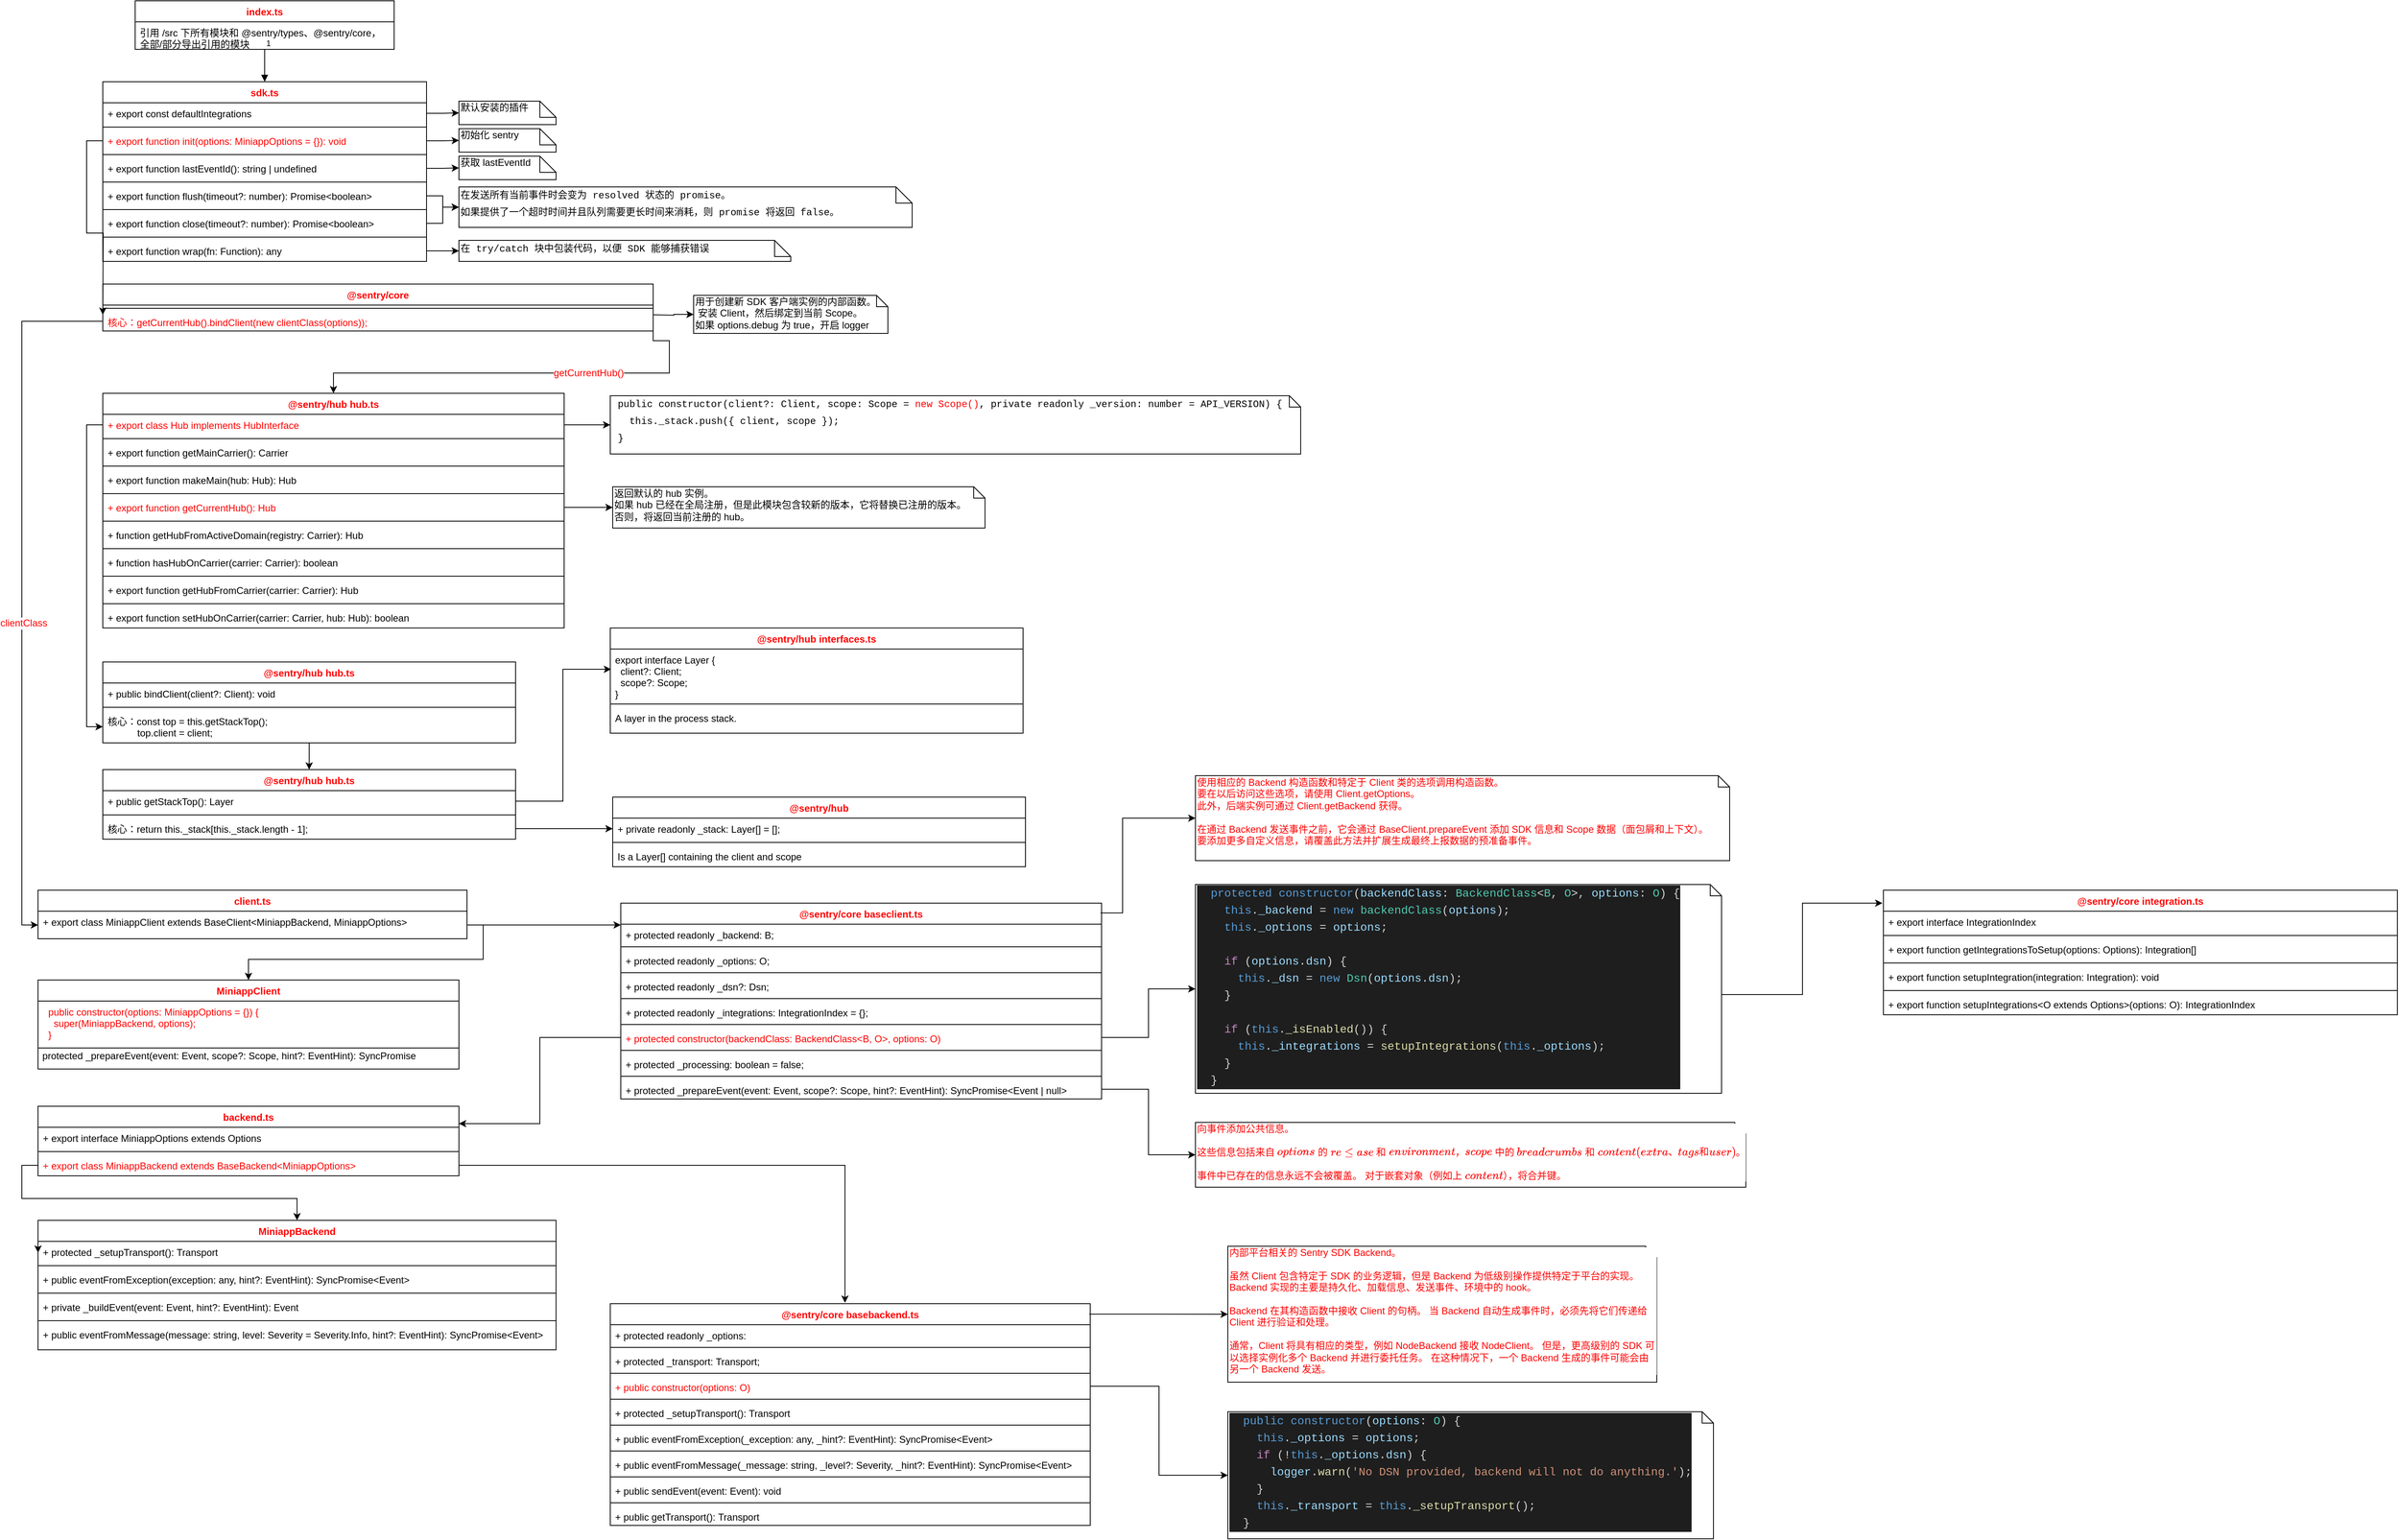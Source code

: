 <mxfile version="11.3.1" type="github" pages="1"><diagram id="rQwEqARTx4WaMBHwDyaJ" name="第 1 页"><mxGraphModel dx="1426" dy="794" grid="1" gridSize="10" guides="1" tooltips="1" connect="1" arrows="1" fold="1" page="1" pageScale="1" pageWidth="827" pageHeight="1169" math="0" shadow="0"><root><mxCell id="0"/><mxCell id="1" parent="0"/><mxCell id="eLjj0ppwLA77T9p5jwpg-7" value="index.ts" style="swimlane;fontStyle=1;childLayout=stackLayout;horizontal=1;startSize=26;fillColor=none;horizontalStack=0;resizeParent=1;resizeParentMax=0;resizeLast=0;collapsible=1;marginBottom=0;fontColor=#FF0000;" vertex="1" parent="1"><mxGeometry x="240" y="20" width="320" height="60" as="geometry"/></mxCell><mxCell id="eLjj0ppwLA77T9p5jwpg-23" value="" style="endArrow=block;endFill=1;html=1;edgeStyle=orthogonalEdgeStyle;align=left;verticalAlign=top;" edge="1" parent="1"><mxGeometry x="-1" relative="1" as="geometry"><mxPoint x="400" y="80" as="sourcePoint"/><mxPoint x="400" y="120" as="targetPoint"/><Array as="points"><mxPoint x="400" y="100"/><mxPoint x="400" y="100"/></Array></mxGeometry></mxCell><mxCell id="eLjj0ppwLA77T9p5jwpg-24" value="1" style="resizable=0;html=1;align=left;verticalAlign=bottom;labelBackgroundColor=#ffffff;fontSize=10;" connectable="0" vertex="1" parent="eLjj0ppwLA77T9p5jwpg-23"><mxGeometry x="-1" relative="1" as="geometry"/></mxCell><mxCell id="eLjj0ppwLA77T9p5jwpg-8" value="引用 /src 下所有模块和 @sentry/types、@sentry/core，&#10;全部/部分导出引用的模块" style="text;strokeColor=none;fillColor=none;align=left;verticalAlign=top;spacingLeft=4;spacingRight=4;overflow=hidden;rotatable=0;points=[[0,0.5],[1,0.5]];portConstraint=eastwest;" vertex="1" parent="1"><mxGeometry x="240" y="46" width="340" height="36" as="geometry"/></mxCell><mxCell id="eLjj0ppwLA77T9p5jwpg-34" value="sdk.ts" style="swimlane;fontStyle=1;align=center;verticalAlign=top;childLayout=stackLayout;horizontal=1;startSize=26;horizontalStack=0;resizeParent=1;resizeParentMax=0;resizeLast=0;collapsible=1;marginBottom=0;fontColor=#FF0000;" vertex="1" parent="1"><mxGeometry x="200" y="120" width="400" height="222" as="geometry"/></mxCell><mxCell id="eLjj0ppwLA77T9p5jwpg-35" value="+ export const defaultIntegrations " style="text;strokeColor=none;fillColor=none;align=left;verticalAlign=top;spacingLeft=4;spacingRight=4;overflow=hidden;rotatable=0;points=[[0,0.5],[1,0.5]];portConstraint=eastwest;" vertex="1" parent="eLjj0ppwLA77T9p5jwpg-34"><mxGeometry y="26" width="400" height="26" as="geometry"/></mxCell><mxCell id="eLjj0ppwLA77T9p5jwpg-50" value="" style="line;strokeWidth=1;fillColor=none;align=left;verticalAlign=middle;spacingTop=-1;spacingLeft=3;spacingRight=3;rotatable=0;labelPosition=right;points=[];portConstraint=eastwest;" vertex="1" parent="eLjj0ppwLA77T9p5jwpg-34"><mxGeometry y="52" width="400" height="8" as="geometry"/></mxCell><mxCell id="eLjj0ppwLA77T9p5jwpg-44" value="+ export function init(options: MiniappOptions = {}): void " style="text;strokeColor=none;fillColor=none;align=left;verticalAlign=top;spacingLeft=4;spacingRight=4;overflow=hidden;rotatable=0;points=[[0,0.5],[1,0.5]];portConstraint=eastwest;labelBackgroundColor=#ffffff;glass=0;rounded=0;labelBorderColor=none;fontColor=#FF0000;" vertex="1" parent="eLjj0ppwLA77T9p5jwpg-34"><mxGeometry y="60" width="400" height="26" as="geometry"/></mxCell><mxCell id="eLjj0ppwLA77T9p5jwpg-52" value="" style="line;strokeWidth=1;fillColor=none;align=left;verticalAlign=middle;spacingTop=-1;spacingLeft=3;spacingRight=3;rotatable=0;labelPosition=right;points=[];portConstraint=eastwest;" vertex="1" parent="eLjj0ppwLA77T9p5jwpg-34"><mxGeometry y="86" width="400" height="8" as="geometry"/></mxCell><mxCell id="eLjj0ppwLA77T9p5jwpg-45" value="+ export function lastEventId(): string | undefined " style="text;strokeColor=none;fillColor=none;align=left;verticalAlign=top;spacingLeft=4;spacingRight=4;overflow=hidden;rotatable=0;points=[[0,0.5],[1,0.5]];portConstraint=eastwest;" vertex="1" parent="eLjj0ppwLA77T9p5jwpg-34"><mxGeometry y="94" width="400" height="26" as="geometry"/></mxCell><mxCell id="eLjj0ppwLA77T9p5jwpg-53" value="" style="line;strokeWidth=1;fillColor=none;align=left;verticalAlign=middle;spacingTop=-1;spacingLeft=3;spacingRight=3;rotatable=0;labelPosition=right;points=[];portConstraint=eastwest;" vertex="1" parent="eLjj0ppwLA77T9p5jwpg-34"><mxGeometry y="120" width="400" height="8" as="geometry"/></mxCell><mxCell id="eLjj0ppwLA77T9p5jwpg-46" value="+ export function flush(timeout?: number): Promise&lt;boolean&gt;" style="text;strokeColor=none;fillColor=none;align=left;verticalAlign=top;spacingLeft=4;spacingRight=4;overflow=hidden;rotatable=0;points=[[0,0.5],[1,0.5]];portConstraint=eastwest;" vertex="1" parent="eLjj0ppwLA77T9p5jwpg-34"><mxGeometry y="128" width="400" height="26" as="geometry"/></mxCell><mxCell id="eLjj0ppwLA77T9p5jwpg-54" value="" style="line;strokeWidth=1;fillColor=none;align=left;verticalAlign=middle;spacingTop=-1;spacingLeft=3;spacingRight=3;rotatable=0;labelPosition=right;points=[];portConstraint=eastwest;" vertex="1" parent="eLjj0ppwLA77T9p5jwpg-34"><mxGeometry y="154" width="400" height="8" as="geometry"/></mxCell><mxCell id="eLjj0ppwLA77T9p5jwpg-47" value="+ export function close(timeout?: number): Promise&lt;boolean&gt;" style="text;strokeColor=none;fillColor=none;align=left;verticalAlign=top;spacingLeft=4;spacingRight=4;overflow=hidden;rotatable=0;points=[[0,0.5],[1,0.5]];portConstraint=eastwest;" vertex="1" parent="eLjj0ppwLA77T9p5jwpg-34"><mxGeometry y="162" width="400" height="26" as="geometry"/></mxCell><mxCell id="eLjj0ppwLA77T9p5jwpg-55" value="" style="line;strokeWidth=1;fillColor=none;align=left;verticalAlign=middle;spacingTop=-1;spacingLeft=3;spacingRight=3;rotatable=0;labelPosition=right;points=[];portConstraint=eastwest;" vertex="1" parent="eLjj0ppwLA77T9p5jwpg-34"><mxGeometry y="188" width="400" height="8" as="geometry"/></mxCell><mxCell id="eLjj0ppwLA77T9p5jwpg-37" value="+ export function wrap(fn: Function): any" style="text;strokeColor=none;fillColor=none;align=left;verticalAlign=top;spacingLeft=4;spacingRight=4;overflow=hidden;rotatable=0;points=[[0,0.5],[1,0.5]];portConstraint=eastwest;" vertex="1" parent="eLjj0ppwLA77T9p5jwpg-34"><mxGeometry y="196" width="400" height="26" as="geometry"/></mxCell><mxCell id="eLjj0ppwLA77T9p5jwpg-51" value="" style="text;strokeColor=none;fillColor=none;align=left;verticalAlign=middle;spacingTop=-1;spacingLeft=4;spacingRight=4;rotatable=0;labelPosition=right;points=[];portConstraint=eastwest;" vertex="1" parent="1"><mxGeometry x="200" y="330" width="20" height="14" as="geometry"/></mxCell><mxCell id="eLjj0ppwLA77T9p5jwpg-56" value="&lt;span style=&quot;white-space: nowrap&quot;&gt;默认安装的插件&lt;/span&gt;" style="shape=note;whiteSpace=wrap;html=1;size=20;verticalAlign=top;align=left;spacingTop=-6;" vertex="1" parent="1"><mxGeometry x="640" y="144" width="120" height="29" as="geometry"/></mxCell><mxCell id="eLjj0ppwLA77T9p5jwpg-57" style="edgeStyle=orthogonalEdgeStyle;rounded=0;orthogonalLoop=1;jettySize=auto;html=1;exitX=1;exitY=0.5;exitDx=0;exitDy=0;entryX=0;entryY=0.5;entryDx=0;entryDy=0;entryPerimeter=0;" edge="1" parent="1" source="eLjj0ppwLA77T9p5jwpg-35" target="eLjj0ppwLA77T9p5jwpg-56"><mxGeometry relative="1" as="geometry"/></mxCell><mxCell id="eLjj0ppwLA77T9p5jwpg-58" value="&lt;span style=&quot;white-space: nowrap&quot;&gt;初始化 sentry&lt;/span&gt;" style="shape=note;whiteSpace=wrap;html=1;size=20;verticalAlign=top;align=left;spacingTop=-6;" vertex="1" parent="1"><mxGeometry x="640" y="178" width="120" height="29" as="geometry"/></mxCell><mxCell id="eLjj0ppwLA77T9p5jwpg-59" value="&lt;span style=&quot;white-space: nowrap&quot;&gt;获取&amp;nbsp;lastEventId&lt;/span&gt;" style="shape=note;whiteSpace=wrap;html=1;size=20;verticalAlign=top;align=left;spacingTop=-6;" vertex="1" parent="1"><mxGeometry x="640" y="212" width="120" height="29" as="geometry"/></mxCell><mxCell id="eLjj0ppwLA77T9p5jwpg-61" value="&lt;div style=&quot;font-family: &amp;#34;menlo&amp;#34; , &amp;#34;monaco&amp;#34; , &amp;#34;courier new&amp;#34; , monospace ; line-height: 21px ; white-space: pre&quot;&gt;&lt;span style=&quot;background-color: rgb(255 , 255 , 255)&quot;&gt;&lt;font style=&quot;font-size: 12px&quot;&gt;在发送所有当前事件时会变为&amp;nbsp;resolved&amp;nbsp;状态的&amp;nbsp;promise。&lt;/font&gt;&lt;/span&gt;&lt;/div&gt;&lt;div style=&quot;font-family: &amp;#34;menlo&amp;#34; , &amp;#34;monaco&amp;#34; , &amp;#34;courier new&amp;#34; , monospace ; line-height: 21px ; white-space: pre&quot;&gt;&lt;span style=&quot;background-color: rgb(255 , 255 , 255)&quot;&gt;&lt;font style=&quot;font-size: 12px&quot;&gt;如果提供了一个超时时间并且队列需要更长时间来消耗，则&amp;nbsp;promise&amp;nbsp;将返回&amp;nbsp;false。&lt;/font&gt;&lt;/span&gt;&lt;/div&gt;" style="shape=note;whiteSpace=wrap;html=1;size=20;verticalAlign=top;align=left;spacingTop=-6;" vertex="1" parent="1"><mxGeometry x="640" y="250" width="560" height="50" as="geometry"/></mxCell><mxCell id="eLjj0ppwLA77T9p5jwpg-62" value="&lt;div style=&quot;font-family: &amp;#34;menlo&amp;#34; , &amp;#34;monaco&amp;#34; , &amp;#34;courier new&amp;#34; , monospace ; line-height: 21px ; white-space: pre&quot;&gt;&lt;span style=&quot;background-color: rgb(255 , 255 , 255)&quot;&gt;&lt;font style=&quot;font-size: 12px&quot;&gt;在&amp;nbsp;try/catch&amp;nbsp;块中包装代码，以便&amp;nbsp;SDK&amp;nbsp;能够捕获错误&lt;/font&gt;&lt;/span&gt;&lt;/div&gt;" style="shape=note;whiteSpace=wrap;html=1;size=20;verticalAlign=top;align=left;spacingTop=-6;" vertex="1" parent="1"><mxGeometry x="640" y="316" width="410" height="26" as="geometry"/></mxCell><mxCell id="eLjj0ppwLA77T9p5jwpg-63" style="edgeStyle=orthogonalEdgeStyle;rounded=0;orthogonalLoop=1;jettySize=auto;html=1;exitX=1;exitY=0.5;exitDx=0;exitDy=0;entryX=0;entryY=0.5;entryDx=0;entryDy=0;entryPerimeter=0;" edge="1" parent="1" source="eLjj0ppwLA77T9p5jwpg-44" target="eLjj0ppwLA77T9p5jwpg-58"><mxGeometry relative="1" as="geometry"/></mxCell><mxCell id="eLjj0ppwLA77T9p5jwpg-64" style="edgeStyle=orthogonalEdgeStyle;rounded=0;orthogonalLoop=1;jettySize=auto;html=1;exitX=1;exitY=0.5;exitDx=0;exitDy=0;entryX=0;entryY=0.5;entryDx=0;entryDy=0;entryPerimeter=0;" edge="1" parent="1" source="eLjj0ppwLA77T9p5jwpg-45" target="eLjj0ppwLA77T9p5jwpg-59"><mxGeometry relative="1" as="geometry"/></mxCell><mxCell id="eLjj0ppwLA77T9p5jwpg-65" style="edgeStyle=orthogonalEdgeStyle;rounded=0;orthogonalLoop=1;jettySize=auto;html=1;exitX=1;exitY=0.5;exitDx=0;exitDy=0;entryX=0;entryY=0.5;entryDx=0;entryDy=0;entryPerimeter=0;" edge="1" parent="1" source="eLjj0ppwLA77T9p5jwpg-46" target="eLjj0ppwLA77T9p5jwpg-61"><mxGeometry relative="1" as="geometry"/></mxCell><mxCell id="eLjj0ppwLA77T9p5jwpg-66" style="edgeStyle=orthogonalEdgeStyle;rounded=0;orthogonalLoop=1;jettySize=auto;html=1;exitX=1;exitY=0.5;exitDx=0;exitDy=0;entryX=0;entryY=0.5;entryDx=0;entryDy=0;entryPerimeter=0;" edge="1" parent="1" source="eLjj0ppwLA77T9p5jwpg-47" target="eLjj0ppwLA77T9p5jwpg-61"><mxGeometry relative="1" as="geometry"/></mxCell><mxCell id="eLjj0ppwLA77T9p5jwpg-67" style="edgeStyle=orthogonalEdgeStyle;rounded=0;orthogonalLoop=1;jettySize=auto;html=1;exitX=1;exitY=0.5;exitDx=0;exitDy=0;entryX=0;entryY=0.5;entryDx=0;entryDy=0;entryPerimeter=0;" edge="1" parent="1" source="eLjj0ppwLA77T9p5jwpg-37" target="eLjj0ppwLA77T9p5jwpg-62"><mxGeometry relative="1" as="geometry"/></mxCell><mxCell id="eLjj0ppwLA77T9p5jwpg-72" value="@sentry/core" style="swimlane;fontStyle=1;align=center;verticalAlign=top;childLayout=stackLayout;horizontal=1;startSize=26;horizontalStack=0;resizeParent=1;resizeParentMax=0;resizeLast=0;collapsible=1;marginBottom=0;rounded=0;glass=0;labelBackgroundColor=#ffffff;fillColor=none;fontColor=#FF0000;" vertex="1" parent="1"><mxGeometry x="200" y="370" width="680" height="58" as="geometry"/></mxCell><mxCell id="eLjj0ppwLA77T9p5jwpg-111" value="" style="line;strokeWidth=1;fillColor=none;align=left;verticalAlign=middle;spacingTop=-1;spacingLeft=3;spacingRight=3;rotatable=0;labelPosition=right;points=[];portConstraint=eastwest;rounded=0;glass=0;labelBackgroundColor=#ffffff;fontColor=#FF0000;" vertex="1" parent="eLjj0ppwLA77T9p5jwpg-72"><mxGeometry y="26" width="680" height="8" as="geometry"/></mxCell><mxCell id="eLjj0ppwLA77T9p5jwpg-73" value="核心：getCurrentHub().bindClient(new clientClass(options));" style="text;strokeColor=none;fillColor=none;align=left;verticalAlign=top;spacingLeft=4;spacingRight=4;overflow=hidden;rotatable=0;points=[[0,0.5],[1,0.5]];portConstraint=eastwest;fontColor=#FF0000;" vertex="1" parent="eLjj0ppwLA77T9p5jwpg-72"><mxGeometry y="34" width="680" height="24" as="geometry"/></mxCell><mxCell id="eLjj0ppwLA77T9p5jwpg-79" value="@sentry/hub hub.ts" style="swimlane;fontStyle=1;align=center;verticalAlign=top;childLayout=stackLayout;horizontal=1;startSize=26;horizontalStack=0;resizeParent=1;resizeParentMax=0;resizeLast=0;collapsible=1;marginBottom=0;rounded=0;glass=0;labelBackgroundColor=#ffffff;fillColor=none;fontColor=#FF0000;" vertex="1" parent="1"><mxGeometry x="200" y="505" width="570" height="290" as="geometry"/></mxCell><mxCell id="eLjj0ppwLA77T9p5jwpg-80" value="+ export class Hub implements HubInterface" style="text;strokeColor=none;fillColor=none;align=left;verticalAlign=top;spacingLeft=4;spacingRight=4;overflow=hidden;rotatable=0;points=[[0,0.5],[1,0.5]];portConstraint=eastwest;fontColor=#FF0000;" vertex="1" parent="eLjj0ppwLA77T9p5jwpg-79"><mxGeometry y="26" width="570" height="26" as="geometry"/></mxCell><mxCell id="eLjj0ppwLA77T9p5jwpg-81" value="" style="line;strokeWidth=1;fillColor=none;align=left;verticalAlign=middle;spacingTop=-1;spacingLeft=3;spacingRight=3;rotatable=0;labelPosition=right;points=[];portConstraint=eastwest;" vertex="1" parent="eLjj0ppwLA77T9p5jwpg-79"><mxGeometry y="52" width="570" height="8" as="geometry"/></mxCell><mxCell id="eLjj0ppwLA77T9p5jwpg-94" value="+ export function getMainCarrier(): Carrier" style="text;strokeColor=none;fillColor=none;align=left;verticalAlign=top;spacingLeft=4;spacingRight=4;overflow=hidden;rotatable=0;points=[[0,0.5],[1,0.5]];portConstraint=eastwest;" vertex="1" parent="eLjj0ppwLA77T9p5jwpg-79"><mxGeometry y="60" width="570" height="26" as="geometry"/></mxCell><mxCell id="eLjj0ppwLA77T9p5jwpg-100" value="" style="line;strokeWidth=1;fillColor=none;align=left;verticalAlign=middle;spacingTop=-1;spacingLeft=3;spacingRight=3;rotatable=0;labelPosition=right;points=[];portConstraint=eastwest;rounded=0;glass=0;labelBackgroundColor=#ffffff;fontColor=#000000;" vertex="1" parent="eLjj0ppwLA77T9p5jwpg-79"><mxGeometry y="86" width="570" height="8" as="geometry"/></mxCell><mxCell id="eLjj0ppwLA77T9p5jwpg-95" value="+ export function makeMain(hub: Hub): Hub" style="text;strokeColor=none;fillColor=none;align=left;verticalAlign=top;spacingLeft=4;spacingRight=4;overflow=hidden;rotatable=0;points=[[0,0.5],[1,0.5]];portConstraint=eastwest;" vertex="1" parent="eLjj0ppwLA77T9p5jwpg-79"><mxGeometry y="94" width="570" height="26" as="geometry"/></mxCell><mxCell id="eLjj0ppwLA77T9p5jwpg-101" value="" style="line;strokeWidth=1;fillColor=none;align=left;verticalAlign=middle;spacingTop=-1;spacingLeft=3;spacingRight=3;rotatable=0;labelPosition=right;points=[];portConstraint=eastwest;rounded=0;glass=0;labelBackgroundColor=#ffffff;fontColor=#000000;" vertex="1" parent="eLjj0ppwLA77T9p5jwpg-79"><mxGeometry y="120" width="570" height="8" as="geometry"/></mxCell><mxCell id="eLjj0ppwLA77T9p5jwpg-96" value="+ export function getCurrentHub(): Hub" style="text;strokeColor=none;fillColor=none;align=left;verticalAlign=top;spacingLeft=4;spacingRight=4;overflow=hidden;rotatable=0;points=[[0,0.5],[1,0.5]];portConstraint=eastwest;fontColor=#FF0000;" vertex="1" parent="eLjj0ppwLA77T9p5jwpg-79"><mxGeometry y="128" width="570" height="26" as="geometry"/></mxCell><mxCell id="eLjj0ppwLA77T9p5jwpg-102" value="" style="line;strokeWidth=1;fillColor=none;align=left;verticalAlign=middle;spacingTop=-1;spacingLeft=3;spacingRight=3;rotatable=0;labelPosition=right;points=[];portConstraint=eastwest;rounded=0;glass=0;labelBackgroundColor=#ffffff;fontColor=#000000;" vertex="1" parent="eLjj0ppwLA77T9p5jwpg-79"><mxGeometry y="154" width="570" height="8" as="geometry"/></mxCell><mxCell id="eLjj0ppwLA77T9p5jwpg-97" value="+ function getHubFromActiveDomain(registry: Carrier): Hub" style="text;strokeColor=none;fillColor=none;align=left;verticalAlign=top;spacingLeft=4;spacingRight=4;overflow=hidden;rotatable=0;points=[[0,0.5],[1,0.5]];portConstraint=eastwest;" vertex="1" parent="eLjj0ppwLA77T9p5jwpg-79"><mxGeometry y="162" width="570" height="26" as="geometry"/></mxCell><mxCell id="eLjj0ppwLA77T9p5jwpg-103" value="" style="line;strokeWidth=1;fillColor=none;align=left;verticalAlign=middle;spacingTop=-1;spacingLeft=3;spacingRight=3;rotatable=0;labelPosition=right;points=[];portConstraint=eastwest;rounded=0;glass=0;labelBackgroundColor=#ffffff;fontColor=#000000;" vertex="1" parent="eLjj0ppwLA77T9p5jwpg-79"><mxGeometry y="188" width="570" height="8" as="geometry"/></mxCell><mxCell id="eLjj0ppwLA77T9p5jwpg-98" value="+ function hasHubOnCarrier(carrier: Carrier): boolean" style="text;strokeColor=none;fillColor=none;align=left;verticalAlign=top;spacingLeft=4;spacingRight=4;overflow=hidden;rotatable=0;points=[[0,0.5],[1,0.5]];portConstraint=eastwest;" vertex="1" parent="eLjj0ppwLA77T9p5jwpg-79"><mxGeometry y="196" width="570" height="26" as="geometry"/></mxCell><mxCell id="eLjj0ppwLA77T9p5jwpg-104" value="" style="line;strokeWidth=1;fillColor=none;align=left;verticalAlign=middle;spacingTop=-1;spacingLeft=3;spacingRight=3;rotatable=0;labelPosition=right;points=[];portConstraint=eastwest;rounded=0;glass=0;labelBackgroundColor=#ffffff;fontColor=#000000;" vertex="1" parent="eLjj0ppwLA77T9p5jwpg-79"><mxGeometry y="222" width="570" height="8" as="geometry"/></mxCell><mxCell id="eLjj0ppwLA77T9p5jwpg-99" value="+ export function getHubFromCarrier(carrier: Carrier): Hub" style="text;strokeColor=none;fillColor=none;align=left;verticalAlign=top;spacingLeft=4;spacingRight=4;overflow=hidden;rotatable=0;points=[[0,0.5],[1,0.5]];portConstraint=eastwest;" vertex="1" parent="eLjj0ppwLA77T9p5jwpg-79"><mxGeometry y="230" width="570" height="26" as="geometry"/></mxCell><mxCell id="eLjj0ppwLA77T9p5jwpg-105" value="" style="line;strokeWidth=1;fillColor=none;align=left;verticalAlign=middle;spacingTop=-1;spacingLeft=3;spacingRight=3;rotatable=0;labelPosition=right;points=[];portConstraint=eastwest;rounded=0;glass=0;labelBackgroundColor=#ffffff;fontColor=#000000;" vertex="1" parent="eLjj0ppwLA77T9p5jwpg-79"><mxGeometry y="256" width="570" height="8" as="geometry"/></mxCell><mxCell id="eLjj0ppwLA77T9p5jwpg-82" value="+ export function setHubOnCarrier(carrier: Carrier, hub: Hub): boolean " style="text;strokeColor=none;fillColor=none;align=left;verticalAlign=top;spacingLeft=4;spacingRight=4;overflow=hidden;rotatable=0;points=[[0,0.5],[1,0.5]];portConstraint=eastwest;" vertex="1" parent="eLjj0ppwLA77T9p5jwpg-79"><mxGeometry y="264" width="570" height="26" as="geometry"/></mxCell><mxCell id="eLjj0ppwLA77T9p5jwpg-85" style="edgeStyle=orthogonalEdgeStyle;rounded=0;orthogonalLoop=1;jettySize=auto;html=1;exitX=1;exitY=0.5;exitDx=0;exitDy=0;entryX=0.5;entryY=0;entryDx=0;entryDy=0;fontColor=#000000;" edge="1" parent="1" source="eLjj0ppwLA77T9p5jwpg-73" target="eLjj0ppwLA77T9p5jwpg-79"><mxGeometry relative="1" as="geometry"><Array as="points"><mxPoint x="900" y="440"/><mxPoint x="900" y="480"/><mxPoint x="485" y="480"/></Array></mxGeometry></mxCell><mxCell id="eLjj0ppwLA77T9p5jwpg-153" value="getCurrentHub()" style="text;html=1;resizable=0;points=[];align=center;verticalAlign=middle;labelBackgroundColor=#ffffff;fontColor=#FF0000;" vertex="1" connectable="0" parent="eLjj0ppwLA77T9p5jwpg-85"><mxGeometry x="-0.296" relative="1" as="geometry"><mxPoint as="offset"/></mxGeometry></mxCell><mxCell id="eLjj0ppwLA77T9p5jwpg-86" value="用于创建新 SDK 客户端实例的内部函数。&lt;br&gt;&amp;nbsp;安装 Client，然后绑定到当前 Scope。&amp;nbsp;&lt;br&gt;如果 options.debug 为 true，开启 logger" style="shape=note;whiteSpace=wrap;html=1;size=14;verticalAlign=top;align=left;spacingTop=-6;rounded=0;glass=0;labelBackgroundColor=#ffffff;fillColor=none;fontColor=#000000;" vertex="1" parent="1"><mxGeometry x="930" y="384" width="240" height="47" as="geometry"/></mxCell><mxCell id="eLjj0ppwLA77T9p5jwpg-108" value="返回默认的 hub 实例。&lt;br&gt;如果 hub 已经在全局注册，但是此模块包含较新的版本，它将替换已注册的版本。&lt;br&gt;&lt;div&gt;否则，将返回当前注册的 hub。&lt;/div&gt;" style="shape=note;whiteSpace=wrap;html=1;size=14;verticalAlign=top;align=left;spacingTop=-6;rounded=0;glass=0;labelBackgroundColor=#ffffff;fillColor=none;fontColor=#000000;" vertex="1" parent="1"><mxGeometry x="830" y="620.5" width="460" height="51" as="geometry"/></mxCell><mxCell id="eLjj0ppwLA77T9p5jwpg-109" value="" style="edgeStyle=orthogonalEdgeStyle;rounded=0;orthogonalLoop=1;jettySize=auto;html=1;fontColor=#000000;" edge="1" parent="1" source="eLjj0ppwLA77T9p5jwpg-96" target="eLjj0ppwLA77T9p5jwpg-108"><mxGeometry relative="1" as="geometry"/></mxCell><mxCell id="eLjj0ppwLA77T9p5jwpg-112" value="" style="edgeStyle=orthogonalEdgeStyle;rounded=0;orthogonalLoop=1;jettySize=auto;html=1;fontColor=#FF0000;" edge="1" parent="1" target="eLjj0ppwLA77T9p5jwpg-86"><mxGeometry relative="1" as="geometry"><mxPoint x="880" y="408" as="sourcePoint"/></mxGeometry></mxCell><mxCell id="eLjj0ppwLA77T9p5jwpg-233" value="" style="edgeStyle=orthogonalEdgeStyle;rounded=0;orthogonalLoop=1;jettySize=auto;html=1;fontColor=#FF0000;entryX=0.5;entryY=0;entryDx=0;entryDy=0;" edge="1" parent="1" source="eLjj0ppwLA77T9p5jwpg-113" target="eLjj0ppwLA77T9p5jwpg-119"><mxGeometry relative="1" as="geometry"><Array as="points"/></mxGeometry></mxCell><mxCell id="eLjj0ppwLA77T9p5jwpg-113" value="@sentry/hub hub.ts" style="swimlane;fontStyle=1;align=center;verticalAlign=top;childLayout=stackLayout;horizontal=1;startSize=26;horizontalStack=0;resizeParent=1;resizeParentMax=0;resizeLast=0;collapsible=1;marginBottom=0;rounded=0;glass=0;labelBackgroundColor=#ffffff;fillColor=none;fontColor=#FF0000;" vertex="1" parent="1"><mxGeometry x="200" y="837" width="510" height="100" as="geometry"/></mxCell><mxCell id="eLjj0ppwLA77T9p5jwpg-122" value="+ public bindClient(client?: Client): void" style="text;strokeColor=none;fillColor=none;align=left;verticalAlign=top;spacingLeft=4;spacingRight=4;overflow=hidden;rotatable=0;points=[[0,0.5],[1,0.5]];portConstraint=eastwest;" vertex="1" parent="eLjj0ppwLA77T9p5jwpg-113"><mxGeometry y="26" width="510" height="26" as="geometry"/></mxCell><mxCell id="eLjj0ppwLA77T9p5jwpg-123" value="" style="line;strokeWidth=1;fillColor=none;align=left;verticalAlign=middle;spacingTop=-1;spacingLeft=3;spacingRight=3;rotatable=0;labelPosition=right;points=[];portConstraint=eastwest;rounded=0;glass=0;labelBackgroundColor=#ffffff;fontColor=#FF0000;" vertex="1" parent="eLjj0ppwLA77T9p5jwpg-113"><mxGeometry y="52" width="510" height="8" as="geometry"/></mxCell><mxCell id="eLjj0ppwLA77T9p5jwpg-114" value="核心：const top = this.getStackTop();&#10;           top.client = client;" style="text;strokeColor=none;fillColor=none;align=left;verticalAlign=top;spacingLeft=4;spacingRight=4;overflow=hidden;rotatable=0;points=[[0,0.5],[1,0.5]];portConstraint=eastwest;" vertex="1" parent="eLjj0ppwLA77T9p5jwpg-113"><mxGeometry y="60" width="510" height="40" as="geometry"/></mxCell><mxCell id="eLjj0ppwLA77T9p5jwpg-118" style="edgeStyle=orthogonalEdgeStyle;rounded=0;orthogonalLoop=1;jettySize=auto;html=1;exitX=0;exitY=0.5;exitDx=0;exitDy=0;entryX=0;entryY=0.5;entryDx=0;entryDy=0;fontColor=#FF0000;" edge="1" parent="1" source="eLjj0ppwLA77T9p5jwpg-80" target="eLjj0ppwLA77T9p5jwpg-114"><mxGeometry relative="1" as="geometry"/></mxCell><mxCell id="eLjj0ppwLA77T9p5jwpg-119" value="@sentry/hub hub.ts" style="swimlane;fontStyle=1;align=center;verticalAlign=top;childLayout=stackLayout;horizontal=1;startSize=26;horizontalStack=0;resizeParent=1;resizeParentMax=0;resizeLast=0;collapsible=1;marginBottom=0;rounded=0;glass=0;labelBackgroundColor=#ffffff;fillColor=none;fontColor=#FF0000;" vertex="1" parent="1"><mxGeometry x="200" y="970" width="510" height="86" as="geometry"/></mxCell><mxCell id="eLjj0ppwLA77T9p5jwpg-120" value="+ public getStackTop(): Layer" style="text;strokeColor=none;fillColor=none;align=left;verticalAlign=top;spacingLeft=4;spacingRight=4;overflow=hidden;rotatable=0;points=[[0,0.5],[1,0.5]];portConstraint=eastwest;" vertex="1" parent="eLjj0ppwLA77T9p5jwpg-119"><mxGeometry y="26" width="510" height="26" as="geometry"/></mxCell><mxCell id="eLjj0ppwLA77T9p5jwpg-125" value="" style="line;strokeWidth=1;fillColor=none;align=left;verticalAlign=middle;spacingTop=-1;spacingLeft=3;spacingRight=3;rotatable=0;labelPosition=right;points=[];portConstraint=eastwest;rounded=0;glass=0;labelBackgroundColor=#ffffff;fontColor=#FF0000;" vertex="1" parent="eLjj0ppwLA77T9p5jwpg-119"><mxGeometry y="52" width="510" height="8" as="geometry"/></mxCell><mxCell id="eLjj0ppwLA77T9p5jwpg-124" value="核心：return this._stack[this._stack.length - 1];" style="text;strokeColor=none;fillColor=none;align=left;verticalAlign=top;spacingLeft=4;spacingRight=4;overflow=hidden;rotatable=0;points=[[0,0.5],[1,0.5]];portConstraint=eastwest;" vertex="1" parent="eLjj0ppwLA77T9p5jwpg-119"><mxGeometry y="60" width="510" height="26" as="geometry"/></mxCell><mxCell id="eLjj0ppwLA77T9p5jwpg-126" value="@sentry/hub" style="swimlane;fontStyle=1;align=center;verticalAlign=top;childLayout=stackLayout;horizontal=1;startSize=26;horizontalStack=0;resizeParent=1;resizeParentMax=0;resizeLast=0;collapsible=1;marginBottom=0;rounded=0;glass=0;labelBackgroundColor=#ffffff;fillColor=none;fontColor=#FF0000;" vertex="1" parent="1"><mxGeometry x="830" y="1004" width="510" height="86" as="geometry"/></mxCell><mxCell id="eLjj0ppwLA77T9p5jwpg-127" value="+ private readonly _stack: Layer[] = [];" style="text;strokeColor=none;fillColor=none;align=left;verticalAlign=top;spacingLeft=4;spacingRight=4;overflow=hidden;rotatable=0;points=[[0,0.5],[1,0.5]];portConstraint=eastwest;" vertex="1" parent="eLjj0ppwLA77T9p5jwpg-126"><mxGeometry y="26" width="510" height="26" as="geometry"/></mxCell><mxCell id="eLjj0ppwLA77T9p5jwpg-128" value="" style="line;strokeWidth=1;fillColor=none;align=left;verticalAlign=middle;spacingTop=-1;spacingLeft=3;spacingRight=3;rotatable=0;labelPosition=right;points=[];portConstraint=eastwest;rounded=0;glass=0;labelBackgroundColor=#ffffff;fontColor=#FF0000;" vertex="1" parent="eLjj0ppwLA77T9p5jwpg-126"><mxGeometry y="52" width="510" height="8" as="geometry"/></mxCell><mxCell id="eLjj0ppwLA77T9p5jwpg-129" value="Is a Layer[] containing the client and scope" style="text;strokeColor=none;fillColor=none;align=left;verticalAlign=top;spacingLeft=4;spacingRight=4;overflow=hidden;rotatable=0;points=[[0,0.5],[1,0.5]];portConstraint=eastwest;" vertex="1" parent="eLjj0ppwLA77T9p5jwpg-126"><mxGeometry y="60" width="510" height="26" as="geometry"/></mxCell><mxCell id="eLjj0ppwLA77T9p5jwpg-130" value="@sentry/hub interfaces.ts" style="swimlane;fontStyle=1;align=center;verticalAlign=top;childLayout=stackLayout;horizontal=1;startSize=26;horizontalStack=0;resizeParent=1;resizeParentMax=0;resizeLast=0;collapsible=1;marginBottom=0;rounded=0;glass=0;labelBackgroundColor=#ffffff;fillColor=none;fontColor=#FF0000;" vertex="1" parent="1"><mxGeometry x="827" y="795" width="510" height="130" as="geometry"/></mxCell><mxCell id="eLjj0ppwLA77T9p5jwpg-131" value="export interface Layer {&#10;  client?: Client;&#10;  scope?: Scope;&#10;}" style="text;strokeColor=none;fillColor=none;align=left;verticalAlign=top;spacingLeft=4;spacingRight=4;overflow=hidden;rotatable=0;points=[[0,0.5],[1,0.5]];portConstraint=eastwest;" vertex="1" parent="eLjj0ppwLA77T9p5jwpg-130"><mxGeometry y="26" width="510" height="64" as="geometry"/></mxCell><mxCell id="eLjj0ppwLA77T9p5jwpg-132" value="" style="line;strokeWidth=1;fillColor=none;align=left;verticalAlign=middle;spacingTop=-1;spacingLeft=3;spacingRight=3;rotatable=0;labelPosition=right;points=[];portConstraint=eastwest;rounded=0;glass=0;labelBackgroundColor=#ffffff;fontColor=#FF0000;" vertex="1" parent="eLjj0ppwLA77T9p5jwpg-130"><mxGeometry y="90" width="510" height="8" as="geometry"/></mxCell><mxCell id="eLjj0ppwLA77T9p5jwpg-137" value="A layer in the process stack." style="text;strokeColor=none;fillColor=none;align=left;verticalAlign=top;spacingLeft=4;spacingRight=4;overflow=hidden;rotatable=0;points=[[0,0.5],[1,0.5]];portConstraint=eastwest;" vertex="1" parent="eLjj0ppwLA77T9p5jwpg-130"><mxGeometry y="98" width="510" height="32" as="geometry"/></mxCell><mxCell id="eLjj0ppwLA77T9p5jwpg-139" style="edgeStyle=orthogonalEdgeStyle;rounded=0;orthogonalLoop=1;jettySize=auto;html=1;exitX=1;exitY=0.5;exitDx=0;exitDy=0;entryX=0.002;entryY=0.391;entryDx=0;entryDy=0;entryPerimeter=0;fontColor=#000000;" edge="1" parent="1" source="eLjj0ppwLA77T9p5jwpg-120" target="eLjj0ppwLA77T9p5jwpg-131"><mxGeometry relative="1" as="geometry"/></mxCell><mxCell id="eLjj0ppwLA77T9p5jwpg-144" style="edgeStyle=orthogonalEdgeStyle;rounded=0;orthogonalLoop=1;jettySize=auto;html=1;exitX=1;exitY=0.5;exitDx=0;exitDy=0;entryX=0;entryY=0.5;entryDx=0;entryDy=0;fontColor=#000000;" edge="1" parent="1" source="eLjj0ppwLA77T9p5jwpg-124" target="eLjj0ppwLA77T9p5jwpg-127"><mxGeometry relative="1" as="geometry"/></mxCell><mxCell id="eLjj0ppwLA77T9p5jwpg-145" value="&lt;div style=&quot;font-family: &amp;#34;menlo&amp;#34; , &amp;#34;monaco&amp;#34; , &amp;#34;courier new&amp;#34; , monospace ; line-height: 21px ; white-space: pre&quot;&gt;&lt;div&gt;&lt;span style=&quot;background-color: rgb(255 , 255 , 255)&quot;&gt;&amp;nbsp;public&amp;nbsp;constructor(client?:&amp;nbsp;Client,&amp;nbsp;scope:&amp;nbsp;Scope&amp;nbsp;=&amp;nbsp;&lt;font color=&quot;#ff0000&quot;&gt;new&amp;nbsp;Scope()&lt;/font&gt;,&amp;nbsp;private&amp;nbsp;readonly&amp;nbsp;_version:&amp;nbsp;number&amp;nbsp;=&amp;nbsp;API_VERSION)&amp;nbsp;{&lt;/span&gt;&lt;/div&gt;&lt;div&gt;&lt;span style=&quot;background-color: rgb(255 , 255 , 255)&quot;&gt;&amp;nbsp;&amp;nbsp;&amp;nbsp;this._stack.push({&amp;nbsp;client,&amp;nbsp;scope&amp;nbsp;});&lt;/span&gt;&lt;/div&gt;&lt;div&gt;&lt;span style=&quot;background-color: rgb(255 , 255 , 255)&quot;&gt;&amp;nbsp;}&lt;/span&gt;&lt;/div&gt;&lt;/div&gt;" style="shape=note;whiteSpace=wrap;html=1;size=14;verticalAlign=top;align=left;spacingTop=-6;rounded=0;glass=0;labelBackgroundColor=#ffffff;fillColor=none;fontColor=#000000;" vertex="1" parent="1"><mxGeometry x="827" y="508" width="853" height="72" as="geometry"/></mxCell><mxCell id="eLjj0ppwLA77T9p5jwpg-146" style="edgeStyle=orthogonalEdgeStyle;rounded=0;orthogonalLoop=1;jettySize=auto;html=1;exitX=1;exitY=0.5;exitDx=0;exitDy=0;entryX=0;entryY=0.5;entryDx=0;entryDy=0;entryPerimeter=0;fontColor=#000000;" edge="1" parent="1" source="eLjj0ppwLA77T9p5jwpg-80" target="eLjj0ppwLA77T9p5jwpg-145"><mxGeometry relative="1" as="geometry"/></mxCell><mxCell id="eLjj0ppwLA77T9p5jwpg-147" style="edgeStyle=orthogonalEdgeStyle;rounded=0;orthogonalLoop=1;jettySize=auto;html=1;exitX=0;exitY=0.5;exitDx=0;exitDy=0;entryX=0;entryY=0.5;entryDx=0;entryDy=0;fontColor=#000000;" edge="1" parent="1" source="eLjj0ppwLA77T9p5jwpg-44"><mxGeometry relative="1" as="geometry"><mxPoint x="200" y="408" as="targetPoint"/></mxGeometry></mxCell><mxCell id="eLjj0ppwLA77T9p5jwpg-148" value="client.ts" style="swimlane;fontStyle=1;align=center;verticalAlign=top;childLayout=stackLayout;horizontal=1;startSize=26;horizontalStack=0;resizeParent=1;resizeParentMax=0;resizeLast=0;collapsible=1;marginBottom=0;rounded=0;glass=0;labelBackgroundColor=#ffffff;fillColor=none;fontColor=#FF0000;" vertex="1" parent="1"><mxGeometry x="120" y="1119" width="530" height="60" as="geometry"/></mxCell><mxCell id="eLjj0ppwLA77T9p5jwpg-149" value="+ export class MiniappClient extends BaseClient&lt;MiniappBackend, MiniappOptions&gt;" style="text;strokeColor=none;fillColor=none;align=left;verticalAlign=top;spacingLeft=4;spacingRight=4;overflow=hidden;rotatable=0;points=[[0,0.5],[1,0.5]];portConstraint=eastwest;" vertex="1" parent="eLjj0ppwLA77T9p5jwpg-148"><mxGeometry y="26" width="530" height="34" as="geometry"/></mxCell><mxCell id="eLjj0ppwLA77T9p5jwpg-152" style="edgeStyle=orthogonalEdgeStyle;rounded=0;orthogonalLoop=1;jettySize=auto;html=1;exitX=0;exitY=0.5;exitDx=0;exitDy=0;fontColor=#FF0000;entryX=0;entryY=0.5;entryDx=0;entryDy=0;" edge="1" parent="1" source="eLjj0ppwLA77T9p5jwpg-73" target="eLjj0ppwLA77T9p5jwpg-149"><mxGeometry relative="1" as="geometry"><mxPoint x="100" y="1122" as="targetPoint"/></mxGeometry></mxCell><mxCell id="eLjj0ppwLA77T9p5jwpg-155" value="clientClass" style="text;html=1;resizable=0;points=[];align=center;verticalAlign=middle;labelBackgroundColor=#ffffff;fontColor=#FF0000;" vertex="1" connectable="0" parent="eLjj0ppwLA77T9p5jwpg-152"><mxGeometry x="0.091" y="2" relative="1" as="geometry"><mxPoint as="offset"/></mxGeometry></mxCell><mxCell id="eLjj0ppwLA77T9p5jwpg-156" value="MiniappClient" style="swimlane;fontStyle=1;align=center;verticalAlign=top;childLayout=stackLayout;horizontal=1;startSize=26;horizontalStack=0;resizeParent=1;resizeParentMax=0;resizeLast=0;collapsible=1;marginBottom=0;rounded=0;glass=0;labelBackgroundColor=#ffffff;fillColor=none;fontColor=#FF0000;" vertex="1" parent="1"><mxGeometry x="120" y="1230" width="520" height="110" as="geometry"/></mxCell><mxCell id="eLjj0ppwLA77T9p5jwpg-157" value="  public constructor(options: MiniappOptions = {}) {&#10;    super(MiniappBackend, options);&#10;  }" style="text;strokeColor=none;fillColor=none;align=left;verticalAlign=top;spacingLeft=4;spacingRight=4;overflow=hidden;rotatable=0;points=[[0,0.5],[1,0.5]];portConstraint=eastwest;fontColor=#FF0000;" vertex="1" parent="eLjj0ppwLA77T9p5jwpg-156"><mxGeometry y="26" width="520" height="54" as="geometry"/></mxCell><mxCell id="eLjj0ppwLA77T9p5jwpg-165" value="&lt;font color=&quot;#000000&quot;&gt;&amp;nbsp;protected&amp;nbsp;_prepareEvent(event:&amp;nbsp;Event, scope?:&amp;nbsp;Scope, hint?:&amp;nbsp;EventHint):&amp;nbsp;SyncPromise&lt;/font&gt;" style="text;html=1;fontColor=#FF0000;" vertex="1" parent="eLjj0ppwLA77T9p5jwpg-156"><mxGeometry y="80" width="520" height="30" as="geometry"/></mxCell><mxCell id="eLjj0ppwLA77T9p5jwpg-158" value="" style="line;strokeWidth=1;fillColor=none;align=left;verticalAlign=middle;spacingTop=-1;spacingLeft=3;spacingRight=3;rotatable=0;labelPosition=right;points=[];portConstraint=eastwest;" vertex="1" parent="1"><mxGeometry x="120" y="1310" width="520" height="8" as="geometry"/></mxCell><mxCell id="eLjj0ppwLA77T9p5jwpg-164" style="edgeStyle=orthogonalEdgeStyle;rounded=0;orthogonalLoop=1;jettySize=auto;html=1;exitX=1;exitY=0.5;exitDx=0;exitDy=0;fontColor=#FF0000;" edge="1" parent="1" source="eLjj0ppwLA77T9p5jwpg-149" target="eLjj0ppwLA77T9p5jwpg-156"><mxGeometry relative="1" as="geometry"/></mxCell><mxCell id="eLjj0ppwLA77T9p5jwpg-166" value="backend.ts" style="swimlane;fontStyle=1;align=center;verticalAlign=top;childLayout=stackLayout;horizontal=1;startSize=26;horizontalStack=0;resizeParent=1;resizeParentMax=0;resizeLast=0;collapsible=1;marginBottom=0;rounded=0;glass=0;labelBackgroundColor=#ffffff;fillColor=none;fontColor=#FF0000;" vertex="1" parent="1"><mxGeometry x="120" y="1386" width="520" height="86" as="geometry"/></mxCell><mxCell id="eLjj0ppwLA77T9p5jwpg-167" value="+ export interface MiniappOptions extends Options" style="text;strokeColor=none;fillColor=none;align=left;verticalAlign=top;spacingLeft=4;spacingRight=4;overflow=hidden;rotatable=0;points=[[0,0.5],[1,0.5]];portConstraint=eastwest;" vertex="1" parent="eLjj0ppwLA77T9p5jwpg-166"><mxGeometry y="26" width="520" height="26" as="geometry"/></mxCell><mxCell id="eLjj0ppwLA77T9p5jwpg-168" value="" style="line;strokeWidth=1;fillColor=none;align=left;verticalAlign=middle;spacingTop=-1;spacingLeft=3;spacingRight=3;rotatable=0;labelPosition=right;points=[];portConstraint=eastwest;" vertex="1" parent="eLjj0ppwLA77T9p5jwpg-166"><mxGeometry y="52" width="520" height="8" as="geometry"/></mxCell><mxCell id="eLjj0ppwLA77T9p5jwpg-169" value="+ export class MiniappBackend extends BaseBackend&lt;MiniappOptions&gt;" style="text;strokeColor=none;fillColor=none;align=left;verticalAlign=top;spacingLeft=4;spacingRight=4;overflow=hidden;rotatable=0;points=[[0,0.5],[1,0.5]];portConstraint=eastwest;fontColor=#FF0000;" vertex="1" parent="eLjj0ppwLA77T9p5jwpg-166"><mxGeometry y="60" width="520" height="26" as="geometry"/></mxCell><mxCell id="eLjj0ppwLA77T9p5jwpg-183" value="@sentry/core integration.ts" style="swimlane;fontStyle=1;align=center;verticalAlign=top;childLayout=stackLayout;horizontal=1;startSize=26;horizontalStack=0;resizeParent=1;resizeParentMax=0;resizeLast=0;collapsible=1;marginBottom=0;rounded=0;glass=0;labelBackgroundColor=#ffffff;fillColor=none;fontColor=#FF0000;" vertex="1" parent="1"><mxGeometry x="2400" y="1119" width="635" height="154" as="geometry"/></mxCell><mxCell id="eLjj0ppwLA77T9p5jwpg-184" value="+ export interface IntegrationIndex" style="text;strokeColor=none;fillColor=none;align=left;verticalAlign=top;spacingLeft=4;spacingRight=4;overflow=hidden;rotatable=0;points=[[0,0.5],[1,0.5]];portConstraint=eastwest;" vertex="1" parent="eLjj0ppwLA77T9p5jwpg-183"><mxGeometry y="26" width="635" height="26" as="geometry"/></mxCell><mxCell id="eLjj0ppwLA77T9p5jwpg-185" value="" style="line;strokeWidth=1;fillColor=none;align=left;verticalAlign=middle;spacingTop=-1;spacingLeft=3;spacingRight=3;rotatable=0;labelPosition=right;points=[];portConstraint=eastwest;" vertex="1" parent="eLjj0ppwLA77T9p5jwpg-183"><mxGeometry y="52" width="635" height="8" as="geometry"/></mxCell><mxCell id="eLjj0ppwLA77T9p5jwpg-253" value="+ export function getIntegrationsToSetup(options: Options): Integration[]" style="text;strokeColor=none;fillColor=none;align=left;verticalAlign=top;spacingLeft=4;spacingRight=4;overflow=hidden;rotatable=0;points=[[0,0.5],[1,0.5]];portConstraint=eastwest;" vertex="1" parent="eLjj0ppwLA77T9p5jwpg-183"><mxGeometry y="60" width="635" height="26" as="geometry"/></mxCell><mxCell id="eLjj0ppwLA77T9p5jwpg-256" value="" style="line;strokeWidth=1;fillColor=none;align=left;verticalAlign=middle;spacingTop=-1;spacingLeft=3;spacingRight=3;rotatable=0;labelPosition=right;points=[];portConstraint=eastwest;rounded=0;glass=0;labelBackgroundColor=#ffffff;fontColor=#FF0000;" vertex="1" parent="eLjj0ppwLA77T9p5jwpg-183"><mxGeometry y="86" width="635" height="8" as="geometry"/></mxCell><mxCell id="eLjj0ppwLA77T9p5jwpg-254" value="+ export function setupIntegration(integration: Integration): void" style="text;strokeColor=none;fillColor=none;align=left;verticalAlign=top;spacingLeft=4;spacingRight=4;overflow=hidden;rotatable=0;points=[[0,0.5],[1,0.5]];portConstraint=eastwest;" vertex="1" parent="eLjj0ppwLA77T9p5jwpg-183"><mxGeometry y="94" width="635" height="26" as="geometry"/></mxCell><mxCell id="eLjj0ppwLA77T9p5jwpg-257" value="" style="line;strokeWidth=1;fillColor=none;align=left;verticalAlign=middle;spacingTop=-1;spacingLeft=3;spacingRight=3;rotatable=0;labelPosition=right;points=[];portConstraint=eastwest;rounded=0;glass=0;labelBackgroundColor=#ffffff;fontColor=#FF0000;" vertex="1" parent="eLjj0ppwLA77T9p5jwpg-183"><mxGeometry y="120" width="635" height="8" as="geometry"/></mxCell><mxCell id="eLjj0ppwLA77T9p5jwpg-255" value="+ export function setupIntegrations&lt;O extends Options&gt;(options: O): IntegrationIndex" style="text;strokeColor=none;fillColor=none;align=left;verticalAlign=top;spacingLeft=4;spacingRight=4;overflow=hidden;rotatable=0;points=[[0,0.5],[1,0.5]];portConstraint=eastwest;" vertex="1" parent="eLjj0ppwLA77T9p5jwpg-183"><mxGeometry y="128" width="635" height="26" as="geometry"/></mxCell><mxCell id="eLjj0ppwLA77T9p5jwpg-187" value="MiniappBackend" style="swimlane;fontStyle=1;align=center;verticalAlign=top;childLayout=stackLayout;horizontal=1;startSize=26;horizontalStack=0;resizeParent=1;resizeParentMax=0;resizeLast=0;collapsible=1;marginBottom=0;rounded=0;glass=0;labelBackgroundColor=#ffffff;fillColor=none;fontColor=#FF0000;" vertex="1" parent="1"><mxGeometry x="120" y="1527" width="640" height="160" as="geometry"/></mxCell><mxCell id="eLjj0ppwLA77T9p5jwpg-191" style="edgeStyle=orthogonalEdgeStyle;rounded=0;orthogonalLoop=1;jettySize=auto;html=1;exitX=0;exitY=0.5;exitDx=0;exitDy=0;entryX=0;entryY=0.25;entryDx=0;entryDy=0;fontColor=#FF0000;" edge="1" parent="eLjj0ppwLA77T9p5jwpg-187" source="eLjj0ppwLA77T9p5jwpg-188" target="eLjj0ppwLA77T9p5jwpg-187"><mxGeometry relative="1" as="geometry"/></mxCell><mxCell id="eLjj0ppwLA77T9p5jwpg-188" value="+ protected _setupTransport(): Transport" style="text;strokeColor=none;fillColor=none;align=left;verticalAlign=top;spacingLeft=4;spacingRight=4;overflow=hidden;rotatable=0;points=[[0,0.5],[1,0.5]];portConstraint=eastwest;" vertex="1" parent="eLjj0ppwLA77T9p5jwpg-187"><mxGeometry y="26" width="640" height="26" as="geometry"/></mxCell><mxCell id="eLjj0ppwLA77T9p5jwpg-189" value="" style="line;strokeWidth=1;fillColor=none;align=left;verticalAlign=middle;spacingTop=-1;spacingLeft=3;spacingRight=3;rotatable=0;labelPosition=right;points=[];portConstraint=eastwest;" vertex="1" parent="eLjj0ppwLA77T9p5jwpg-187"><mxGeometry y="52" width="640" height="8" as="geometry"/></mxCell><mxCell id="eLjj0ppwLA77T9p5jwpg-190" value="+ public eventFromException(exception: any, hint?: EventHint): SyncPromise&lt;Event&gt;" style="text;strokeColor=none;fillColor=none;align=left;verticalAlign=top;spacingLeft=4;spacingRight=4;overflow=hidden;rotatable=0;points=[[0,0.5],[1,0.5]];portConstraint=eastwest;" vertex="1" parent="eLjj0ppwLA77T9p5jwpg-187"><mxGeometry y="60" width="640" height="26" as="geometry"/></mxCell><mxCell id="eLjj0ppwLA77T9p5jwpg-194" value="" style="line;strokeWidth=1;fillColor=none;align=left;verticalAlign=middle;spacingTop=-1;spacingLeft=3;spacingRight=3;rotatable=0;labelPosition=right;points=[];portConstraint=eastwest;rounded=0;glass=0;labelBackgroundColor=#ffffff;fontColor=#FF0000;" vertex="1" parent="eLjj0ppwLA77T9p5jwpg-187"><mxGeometry y="86" width="640" height="8" as="geometry"/></mxCell><mxCell id="eLjj0ppwLA77T9p5jwpg-192" value="+ private _buildEvent(event: Event, hint?: EventHint): Event" style="text;strokeColor=none;fillColor=none;align=left;verticalAlign=top;spacingLeft=4;spacingRight=4;overflow=hidden;rotatable=0;points=[[0,0.5],[1,0.5]];portConstraint=eastwest;" vertex="1" parent="eLjj0ppwLA77T9p5jwpg-187"><mxGeometry y="94" width="640" height="26" as="geometry"/></mxCell><mxCell id="eLjj0ppwLA77T9p5jwpg-195" value="" style="line;strokeWidth=1;fillColor=none;align=left;verticalAlign=middle;spacingTop=-1;spacingLeft=3;spacingRight=3;rotatable=0;labelPosition=right;points=[];portConstraint=eastwest;rounded=0;glass=0;labelBackgroundColor=#ffffff;fontColor=#FF0000;" vertex="1" parent="eLjj0ppwLA77T9p5jwpg-187"><mxGeometry y="120" width="640" height="8" as="geometry"/></mxCell><mxCell id="eLjj0ppwLA77T9p5jwpg-193" value="+ public eventFromMessage(message: string, level: Severity = Severity.Info, hint?: EventHint): SyncPromise&lt;Event&gt; " style="text;strokeColor=none;fillColor=none;align=left;verticalAlign=top;spacingLeft=4;spacingRight=4;overflow=hidden;rotatable=0;points=[[0,0.5],[1,0.5]];portConstraint=eastwest;" vertex="1" parent="eLjj0ppwLA77T9p5jwpg-187"><mxGeometry y="128" width="640" height="32" as="geometry"/></mxCell><mxCell id="eLjj0ppwLA77T9p5jwpg-197" style="edgeStyle=orthogonalEdgeStyle;rounded=0;orthogonalLoop=1;jettySize=auto;html=1;exitX=0;exitY=0.5;exitDx=0;exitDy=0;fontColor=#FF0000;" edge="1" parent="1" source="eLjj0ppwLA77T9p5jwpg-169" target="eLjj0ppwLA77T9p5jwpg-187"><mxGeometry relative="1" as="geometry"><Array as="points"><mxPoint x="100" y="1459"/><mxPoint x="100" y="1500"/><mxPoint x="440" y="1500"/></Array></mxGeometry></mxCell><mxCell id="eLjj0ppwLA77T9p5jwpg-208" value="" style="edgeStyle=orthogonalEdgeStyle;rounded=0;orthogonalLoop=1;jettySize=auto;html=1;fontColor=#FF0000;exitX=0.998;exitY=0.05;exitDx=0;exitDy=0;exitPerimeter=0;" edge="1" parent="1" source="eLjj0ppwLA77T9p5jwpg-203" target="eLjj0ppwLA77T9p5jwpg-198"><mxGeometry relative="1" as="geometry"><Array as="points"><mxPoint x="1460" y="1147"/><mxPoint x="1460" y="1030"/></Array></mxGeometry></mxCell><mxCell id="eLjj0ppwLA77T9p5jwpg-198" value="使用相应的 Backend 构造函数和特定于 Client 类的选项调用构造函数。&lt;br&gt;要在以后访问这些选项，请使用 Client.getOptions。&lt;br&gt;此外，后端实例可通过 Client.getBackend 获得。&lt;br&gt;&lt;br&gt;在通过 Backend 发送事件之前，它会通过 BaseClient.prepareEvent 添加 SDK 信息和 Scope 数据（面包屑和上下文）。&lt;br&gt;要添加更多自定义信息，请覆盖此方法并扩展生成最终上报数据的预准备事件。" style="shape=note;whiteSpace=wrap;html=1;size=14;verticalAlign=top;align=left;spacingTop=-6;rounded=0;glass=0;labelBackgroundColor=#ffffff;fillColor=none;fontColor=#FF0000;" vertex="1" parent="1"><mxGeometry x="1550" y="977.5" width="660" height="105" as="geometry"/></mxCell><mxCell id="eLjj0ppwLA77T9p5jwpg-203" value="@sentry/core baseclient.ts" style="swimlane;fontStyle=1;align=center;verticalAlign=top;childLayout=stackLayout;horizontal=1;startSize=26;horizontalStack=0;resizeParent=1;resizeParentMax=0;resizeLast=0;collapsible=1;marginBottom=0;rounded=0;glass=0;labelBackgroundColor=#ffffff;fillColor=none;fontColor=#FF0000;" vertex="1" parent="1"><mxGeometry x="840" y="1135" width="594" height="242" as="geometry"/></mxCell><mxCell id="eLjj0ppwLA77T9p5jwpg-236" value="+ protected readonly _backend: B;" style="text;strokeColor=none;fillColor=none;align=left;verticalAlign=top;spacingLeft=4;spacingRight=4;overflow=hidden;rotatable=0;points=[[0,0.5],[1,0.5]];portConstraint=eastwest;" vertex="1" parent="eLjj0ppwLA77T9p5jwpg-203"><mxGeometry y="26" width="594" height="24" as="geometry"/></mxCell><mxCell id="eLjj0ppwLA77T9p5jwpg-241" value="" style="line;strokeWidth=1;fillColor=none;align=left;verticalAlign=middle;spacingTop=-1;spacingLeft=3;spacingRight=3;rotatable=0;labelPosition=right;points=[];portConstraint=eastwest;rounded=0;glass=0;labelBackgroundColor=#ffffff;fontColor=#FF0000;" vertex="1" parent="eLjj0ppwLA77T9p5jwpg-203"><mxGeometry y="50" width="594" height="8" as="geometry"/></mxCell><mxCell id="eLjj0ppwLA77T9p5jwpg-237" value="+ protected readonly _options: O;" style="text;strokeColor=none;fillColor=none;align=left;verticalAlign=top;spacingLeft=4;spacingRight=4;overflow=hidden;rotatable=0;points=[[0,0.5],[1,0.5]];portConstraint=eastwest;" vertex="1" parent="eLjj0ppwLA77T9p5jwpg-203"><mxGeometry y="58" width="594" height="24" as="geometry"/></mxCell><mxCell id="eLjj0ppwLA77T9p5jwpg-242" value="" style="line;strokeWidth=1;fillColor=none;align=left;verticalAlign=middle;spacingTop=-1;spacingLeft=3;spacingRight=3;rotatable=0;labelPosition=right;points=[];portConstraint=eastwest;rounded=0;glass=0;labelBackgroundColor=#ffffff;fontColor=#FF0000;" vertex="1" parent="eLjj0ppwLA77T9p5jwpg-203"><mxGeometry y="82" width="594" height="8" as="geometry"/></mxCell><mxCell id="eLjj0ppwLA77T9p5jwpg-238" value="+ protected readonly _dsn?: Dsn;" style="text;strokeColor=none;fillColor=none;align=left;verticalAlign=top;spacingLeft=4;spacingRight=4;overflow=hidden;rotatable=0;points=[[0,0.5],[1,0.5]];portConstraint=eastwest;" vertex="1" parent="eLjj0ppwLA77T9p5jwpg-203"><mxGeometry y="90" width="594" height="24" as="geometry"/></mxCell><mxCell id="eLjj0ppwLA77T9p5jwpg-243" value="" style="line;strokeWidth=1;fillColor=none;align=left;verticalAlign=middle;spacingTop=-1;spacingLeft=3;spacingRight=3;rotatable=0;labelPosition=right;points=[];portConstraint=eastwest;rounded=0;glass=0;labelBackgroundColor=#ffffff;fontColor=#FF0000;" vertex="1" parent="eLjj0ppwLA77T9p5jwpg-203"><mxGeometry y="114" width="594" height="8" as="geometry"/></mxCell><mxCell id="eLjj0ppwLA77T9p5jwpg-239" value="+ protected readonly _integrations: IntegrationIndex = {};" style="text;strokeColor=none;fillColor=none;align=left;verticalAlign=top;spacingLeft=4;spacingRight=4;overflow=hidden;rotatable=0;points=[[0,0.5],[1,0.5]];portConstraint=eastwest;" vertex="1" parent="eLjj0ppwLA77T9p5jwpg-203"><mxGeometry y="122" width="594" height="24" as="geometry"/></mxCell><mxCell id="eLjj0ppwLA77T9p5jwpg-244" value="" style="line;strokeWidth=1;fillColor=none;align=left;verticalAlign=middle;spacingTop=-1;spacingLeft=3;spacingRight=3;rotatable=0;labelPosition=right;points=[];portConstraint=eastwest;rounded=0;glass=0;labelBackgroundColor=#ffffff;fontColor=#FF0000;" vertex="1" parent="eLjj0ppwLA77T9p5jwpg-203"><mxGeometry y="146" width="594" height="8" as="geometry"/></mxCell><mxCell id="eLjj0ppwLA77T9p5jwpg-240" value="+ protected constructor(backendClass: BackendClass&lt;B, O&gt;, options: O)" style="text;strokeColor=none;fillColor=none;align=left;verticalAlign=top;spacingLeft=4;spacingRight=4;overflow=hidden;rotatable=0;points=[[0,0.5],[1,0.5]];portConstraint=eastwest;fontColor=#FF0000;" vertex="1" parent="eLjj0ppwLA77T9p5jwpg-203"><mxGeometry y="154" width="594" height="24" as="geometry"/></mxCell><mxCell id="eLjj0ppwLA77T9p5jwpg-245" value="" style="line;strokeWidth=1;fillColor=none;align=left;verticalAlign=middle;spacingTop=-1;spacingLeft=3;spacingRight=3;rotatable=0;labelPosition=right;points=[];portConstraint=eastwest;rounded=0;glass=0;labelBackgroundColor=#ffffff;fontColor=#FF0000;" vertex="1" parent="eLjj0ppwLA77T9p5jwpg-203"><mxGeometry y="178" width="594" height="8" as="geometry"/></mxCell><mxCell id="eLjj0ppwLA77T9p5jwpg-234" value="+ protected _processing: boolean = false;" style="text;strokeColor=none;fillColor=none;align=left;verticalAlign=top;spacingLeft=4;spacingRight=4;overflow=hidden;rotatable=0;points=[[0,0.5],[1,0.5]];portConstraint=eastwest;" vertex="1" parent="eLjj0ppwLA77T9p5jwpg-203"><mxGeometry y="186" width="594" height="24" as="geometry"/></mxCell><mxCell id="eLjj0ppwLA77T9p5jwpg-235" value="" style="line;strokeWidth=1;fillColor=none;align=left;verticalAlign=middle;spacingTop=-1;spacingLeft=3;spacingRight=3;rotatable=0;labelPosition=right;points=[];portConstraint=eastwest;rounded=0;glass=0;labelBackgroundColor=#ffffff;fontColor=#FF0000;" vertex="1" parent="eLjj0ppwLA77T9p5jwpg-203"><mxGeometry y="210" width="594" height="8" as="geometry"/></mxCell><mxCell id="eLjj0ppwLA77T9p5jwpg-204" value="+ protected _prepareEvent(event: Event, scope?: Scope, hint?: EventHint): SyncPromise&lt;Event | null&gt;" style="text;strokeColor=none;fillColor=none;align=left;verticalAlign=top;spacingLeft=4;spacingRight=4;overflow=hidden;rotatable=0;points=[[0,0.5],[1,0.5]];portConstraint=eastwest;" vertex="1" parent="eLjj0ppwLA77T9p5jwpg-203"><mxGeometry y="218" width="594" height="24" as="geometry"/></mxCell><mxCell id="eLjj0ppwLA77T9p5jwpg-207" style="edgeStyle=orthogonalEdgeStyle;rounded=0;orthogonalLoop=1;jettySize=auto;html=1;exitX=1;exitY=0.5;exitDx=0;exitDy=0;fontColor=#FF0000;" edge="1" parent="1" source="eLjj0ppwLA77T9p5jwpg-149"><mxGeometry relative="1" as="geometry"><mxPoint x="840" y="1162" as="targetPoint"/><Array as="points"><mxPoint x="840" y="1162"/></Array></mxGeometry></mxCell><mxCell id="eLjj0ppwLA77T9p5jwpg-209" value="@sentry/core basebackend.ts" style="swimlane;fontStyle=1;align=center;verticalAlign=top;childLayout=stackLayout;horizontal=1;startSize=26;horizontalStack=0;resizeParent=1;resizeParentMax=0;resizeLast=0;collapsible=1;marginBottom=0;rounded=0;glass=0;labelBackgroundColor=#ffffff;fillColor=none;fontColor=#FF0000;" vertex="1" parent="1"><mxGeometry x="827" y="1630" width="593" height="274" as="geometry"/></mxCell><mxCell id="eLjj0ppwLA77T9p5jwpg-214" value="+ protected readonly _options:" style="text;strokeColor=none;fillColor=none;align=left;verticalAlign=top;spacingLeft=4;spacingRight=4;overflow=hidden;rotatable=0;points=[[0,0.5],[1,0.5]];portConstraint=eastwest;" vertex="1" parent="eLjj0ppwLA77T9p5jwpg-209"><mxGeometry y="26" width="593" height="24" as="geometry"/></mxCell><mxCell id="eLjj0ppwLA77T9p5jwpg-219" value="" style="line;strokeWidth=1;fillColor=none;align=left;verticalAlign=middle;spacingTop=-1;spacingLeft=3;spacingRight=3;rotatable=0;labelPosition=right;points=[];portConstraint=eastwest;rounded=0;glass=0;labelBackgroundColor=#ffffff;fontColor=#FF0000;" vertex="1" parent="eLjj0ppwLA77T9p5jwpg-209"><mxGeometry y="50" width="593" height="8" as="geometry"/></mxCell><mxCell id="eLjj0ppwLA77T9p5jwpg-215" value="+ protected _transport: Transport;" style="text;strokeColor=none;fillColor=none;align=left;verticalAlign=top;spacingLeft=4;spacingRight=4;overflow=hidden;rotatable=0;points=[[0,0.5],[1,0.5]];portConstraint=eastwest;" vertex="1" parent="eLjj0ppwLA77T9p5jwpg-209"><mxGeometry y="58" width="593" height="24" as="geometry"/></mxCell><mxCell id="eLjj0ppwLA77T9p5jwpg-220" value="" style="line;strokeWidth=1;fillColor=none;align=left;verticalAlign=middle;spacingTop=-1;spacingLeft=3;spacingRight=3;rotatable=0;labelPosition=right;points=[];portConstraint=eastwest;rounded=0;glass=0;labelBackgroundColor=#ffffff;fontColor=#FF0000;" vertex="1" parent="eLjj0ppwLA77T9p5jwpg-209"><mxGeometry y="82" width="593" height="8" as="geometry"/></mxCell><mxCell id="eLjj0ppwLA77T9p5jwpg-216" value="+ public constructor(options: O) " style="text;strokeColor=none;fillColor=none;align=left;verticalAlign=top;spacingLeft=4;spacingRight=4;overflow=hidden;rotatable=0;points=[[0,0.5],[1,0.5]];portConstraint=eastwest;fontColor=#FF0000;" vertex="1" parent="eLjj0ppwLA77T9p5jwpg-209"><mxGeometry y="90" width="593" height="24" as="geometry"/></mxCell><mxCell id="eLjj0ppwLA77T9p5jwpg-221" value="" style="line;strokeWidth=1;fillColor=none;align=left;verticalAlign=middle;spacingTop=-1;spacingLeft=3;spacingRight=3;rotatable=0;labelPosition=right;points=[];portConstraint=eastwest;rounded=0;glass=0;labelBackgroundColor=#ffffff;fontColor=#FF0000;" vertex="1" parent="eLjj0ppwLA77T9p5jwpg-209"><mxGeometry y="114" width="593" height="8" as="geometry"/></mxCell><mxCell id="eLjj0ppwLA77T9p5jwpg-217" value="+ protected _setupTransport(): Transport" style="text;strokeColor=none;fillColor=none;align=left;verticalAlign=top;spacingLeft=4;spacingRight=4;overflow=hidden;rotatable=0;points=[[0,0.5],[1,0.5]];portConstraint=eastwest;" vertex="1" parent="eLjj0ppwLA77T9p5jwpg-209"><mxGeometry y="122" width="593" height="24" as="geometry"/></mxCell><mxCell id="eLjj0ppwLA77T9p5jwpg-222" value="" style="line;strokeWidth=1;fillColor=none;align=left;verticalAlign=middle;spacingTop=-1;spacingLeft=3;spacingRight=3;rotatable=0;labelPosition=right;points=[];portConstraint=eastwest;rounded=0;glass=0;labelBackgroundColor=#ffffff;fontColor=#FF0000;" vertex="1" parent="eLjj0ppwLA77T9p5jwpg-209"><mxGeometry y="146" width="593" height="8" as="geometry"/></mxCell><mxCell id="eLjj0ppwLA77T9p5jwpg-218" value="+ public eventFromException(_exception: any, _hint?: EventHint): SyncPromise&lt;Event&gt;" style="text;strokeColor=none;fillColor=none;align=left;verticalAlign=top;spacingLeft=4;spacingRight=4;overflow=hidden;rotatable=0;points=[[0,0.5],[1,0.5]];portConstraint=eastwest;" vertex="1" parent="eLjj0ppwLA77T9p5jwpg-209"><mxGeometry y="154" width="593" height="24" as="geometry"/></mxCell><mxCell id="eLjj0ppwLA77T9p5jwpg-223" value="" style="line;strokeWidth=1;fillColor=none;align=left;verticalAlign=middle;spacingTop=-1;spacingLeft=3;spacingRight=3;rotatable=0;labelPosition=right;points=[];portConstraint=eastwest;rounded=0;glass=0;labelBackgroundColor=#ffffff;fontColor=#FF0000;" vertex="1" parent="eLjj0ppwLA77T9p5jwpg-209"><mxGeometry y="178" width="593" height="8" as="geometry"/></mxCell><mxCell id="eLjj0ppwLA77T9p5jwpg-210" value="+ public eventFromMessage(_message: string, _level?: Severity, _hint?: EventHint): SyncPromise&lt;Event&gt; " style="text;strokeColor=none;fillColor=none;align=left;verticalAlign=top;spacingLeft=4;spacingRight=4;overflow=hidden;rotatable=0;points=[[0,0.5],[1,0.5]];portConstraint=eastwest;" vertex="1" parent="eLjj0ppwLA77T9p5jwpg-209"><mxGeometry y="186" width="593" height="24" as="geometry"/></mxCell><mxCell id="eLjj0ppwLA77T9p5jwpg-226" value="" style="line;strokeWidth=1;fillColor=none;align=left;verticalAlign=middle;spacingTop=-1;spacingLeft=3;spacingRight=3;rotatable=0;labelPosition=right;points=[];portConstraint=eastwest;rounded=0;glass=0;labelBackgroundColor=#ffffff;fontColor=#FF0000;" vertex="1" parent="eLjj0ppwLA77T9p5jwpg-209"><mxGeometry y="210" width="593" height="8" as="geometry"/></mxCell><mxCell id="eLjj0ppwLA77T9p5jwpg-224" value="+ public sendEvent(event: Event): void " style="text;strokeColor=none;fillColor=none;align=left;verticalAlign=top;spacingLeft=4;spacingRight=4;overflow=hidden;rotatable=0;points=[[0,0.5],[1,0.5]];portConstraint=eastwest;" vertex="1" parent="eLjj0ppwLA77T9p5jwpg-209"><mxGeometry y="218" width="593" height="24" as="geometry"/></mxCell><mxCell id="eLjj0ppwLA77T9p5jwpg-227" value="" style="line;strokeWidth=1;fillColor=none;align=left;verticalAlign=middle;spacingTop=-1;spacingLeft=3;spacingRight=3;rotatable=0;labelPosition=right;points=[];portConstraint=eastwest;rounded=0;glass=0;labelBackgroundColor=#ffffff;fontColor=#FF0000;" vertex="1" parent="eLjj0ppwLA77T9p5jwpg-209"><mxGeometry y="242" width="593" height="8" as="geometry"/></mxCell><mxCell id="eLjj0ppwLA77T9p5jwpg-225" value="+ public getTransport(): Transport" style="text;strokeColor=none;fillColor=none;align=left;verticalAlign=top;spacingLeft=4;spacingRight=4;overflow=hidden;rotatable=0;points=[[0,0.5],[1,0.5]];portConstraint=eastwest;" vertex="1" parent="eLjj0ppwLA77T9p5jwpg-209"><mxGeometry y="250" width="593" height="24" as="geometry"/></mxCell><mxCell id="eLjj0ppwLA77T9p5jwpg-228" style="edgeStyle=orthogonalEdgeStyle;rounded=0;orthogonalLoop=1;jettySize=auto;html=1;exitX=0.998;exitY=0.047;exitDx=0;exitDy=0;exitPerimeter=0;entryX=0;entryY=0.5;entryDx=0;entryDy=0;entryPerimeter=0;fontColor=#FF0000;" edge="1" parent="1" source="eLjj0ppwLA77T9p5jwpg-209" target="eLjj0ppwLA77T9p5jwpg-211"><mxGeometry relative="1" as="geometry"/></mxCell><mxCell id="eLjj0ppwLA77T9p5jwpg-211" value="&lt;div&gt;内部平台相关的 Sentry SDK Backend。&lt;/div&gt;&lt;div&gt;&lt;br&gt;&lt;/div&gt;&lt;div&gt;虽然 Client 包含特定于 SDK 的业务逻辑，但是 Backend 为低级别操作提供特定于平台的实现。&lt;/div&gt;&lt;div&gt;Backend 实现的主要是持久化、加载信息、发送事件、环境中的 hook。&lt;br&gt;&lt;/div&gt;&lt;div&gt;&lt;br&gt;&lt;/div&gt;&lt;div&gt;Backend 在其构造函数中接收 Client 的句柄。 当 Backend 自动生成事件时，必须先将它们传递给 Client 进行验证和处理。&lt;br&gt;&lt;/div&gt;&lt;div&gt;&lt;br&gt;&lt;/div&gt;&lt;div&gt;通常，Client 将具有相应的类型，例如 NodeBackend 接收 NodeClient。 但是，更高级别的 SDK 可以选择实例化多个 Backend 并进行委托任务。 在这种情况下，一个 Backend 生成的事件可能会由另一个 Backend 发送。&lt;br&gt;&lt;/div&gt;" style="shape=note;whiteSpace=wrap;html=1;size=14;verticalAlign=top;align=left;spacingTop=-6;rounded=0;glass=0;labelBackgroundColor=#ffffff;fillColor=none;fontColor=#FF0000;" vertex="1" parent="1"><mxGeometry x="1590" y="1559" width="530" height="168" as="geometry"/></mxCell><mxCell id="eLjj0ppwLA77T9p5jwpg-212" value="&lt;div&gt;向事件添加公共信息。&lt;/div&gt;&lt;div&gt;&amp;nbsp;&amp;nbsp;&lt;/div&gt;&lt;div&gt;这些信息包括来自 `options` 的 `release` 和 `environment`，`scope` 中的 `breadcrumbs` 和 `content(extra、tags 和 user)`。&lt;/div&gt;&lt;div&gt;&amp;nbsp;&amp;nbsp;&lt;/div&gt;&lt;div&gt;事件中已存在的信息永远不会被覆盖。 对于嵌套对象（例如上 `content`），将合并键。&lt;/div&gt;" style="shape=note;whiteSpace=wrap;html=1;size=14;verticalAlign=top;align=left;spacingTop=-6;rounded=0;glass=0;labelBackgroundColor=#ffffff;fillColor=none;fontColor=#FF0000;" vertex="1" parent="1"><mxGeometry x="1550" y="1406" width="680" height="80" as="geometry"/></mxCell><mxCell id="eLjj0ppwLA77T9p5jwpg-213" style="edgeStyle=orthogonalEdgeStyle;rounded=0;orthogonalLoop=1;jettySize=auto;html=1;exitX=1;exitY=0.5;exitDx=0;exitDy=0;entryX=0;entryY=0.5;entryDx=0;entryDy=0;entryPerimeter=0;fontColor=#FF0000;" edge="1" parent="1" source="eLjj0ppwLA77T9p5jwpg-204" target="eLjj0ppwLA77T9p5jwpg-212"><mxGeometry relative="1" as="geometry"/></mxCell><mxCell id="eLjj0ppwLA77T9p5jwpg-230" value="&lt;div style=&quot;color: rgb(212 , 212 , 212) ; background-color: rgb(30 , 30 , 30) ; font-family: &amp;#34;menlo&amp;#34; , &amp;#34;monaco&amp;#34; , &amp;#34;courier new&amp;#34; , monospace ; font-size: 14px ; line-height: 21px ; white-space: pre&quot;&gt;&lt;div&gt;&amp;nbsp;&amp;nbsp;&lt;span style=&quot;color: #569cd6&quot;&gt;public&lt;/span&gt;&amp;nbsp;&lt;span style=&quot;color: #569cd6&quot;&gt;constructor&lt;/span&gt;(&lt;span style=&quot;color: #9cdcfe&quot;&gt;options&lt;/span&gt;:&amp;nbsp;&lt;span style=&quot;color: #4ec9b0&quot;&gt;O&lt;/span&gt;)&amp;nbsp;{&lt;/div&gt;&lt;div&gt;&amp;nbsp;&amp;nbsp;&amp;nbsp;&amp;nbsp;&lt;span style=&quot;color: #569cd6&quot;&gt;this&lt;/span&gt;.&lt;span style=&quot;color: #9cdcfe&quot;&gt;_options&lt;/span&gt;&amp;nbsp;=&amp;nbsp;&lt;span style=&quot;color: #9cdcfe&quot;&gt;options&lt;/span&gt;;&lt;/div&gt;&lt;div&gt;&amp;nbsp;&amp;nbsp;&amp;nbsp;&amp;nbsp;&lt;span style=&quot;color: #c586c0&quot;&gt;if&lt;/span&gt;&amp;nbsp;(!&lt;span style=&quot;color: #569cd6&quot;&gt;this&lt;/span&gt;.&lt;span style=&quot;color: #9cdcfe&quot;&gt;_options&lt;/span&gt;.&lt;span style=&quot;color: #9cdcfe&quot;&gt;dsn&lt;/span&gt;)&amp;nbsp;{&lt;/div&gt;&lt;div&gt;&amp;nbsp;&amp;nbsp;&amp;nbsp;&amp;nbsp;&amp;nbsp;&amp;nbsp;&lt;span style=&quot;color: #9cdcfe&quot;&gt;logger&lt;/span&gt;.&lt;span style=&quot;color: #dcdcaa&quot;&gt;warn&lt;/span&gt;(&lt;span style=&quot;color: #ce9178&quot;&gt;'No&amp;nbsp;DSN&amp;nbsp;provided,&amp;nbsp;backend&amp;nbsp;will&amp;nbsp;not&amp;nbsp;do&amp;nbsp;anything.'&lt;/span&gt;);&lt;/div&gt;&lt;div&gt;&amp;nbsp;&amp;nbsp;&amp;nbsp;&amp;nbsp;}&lt;/div&gt;&lt;div&gt;&amp;nbsp;&amp;nbsp;&amp;nbsp;&amp;nbsp;&lt;span style=&quot;color: #569cd6&quot;&gt;this&lt;/span&gt;.&lt;span style=&quot;color: #9cdcfe&quot;&gt;_transport&lt;/span&gt;&amp;nbsp;=&amp;nbsp;&lt;span style=&quot;color: #569cd6&quot;&gt;this&lt;/span&gt;.&lt;span style=&quot;color: #dcdcaa&quot;&gt;_setupTransport&lt;/span&gt;();&lt;/div&gt;&lt;div&gt;&amp;nbsp;&amp;nbsp;}&lt;/div&gt;&lt;/div&gt;" style="shape=note;whiteSpace=wrap;html=1;size=14;verticalAlign=top;align=left;spacingTop=-6;rounded=0;glass=0;labelBackgroundColor=#ffffff;fillColor=none;fontColor=#FF0000;" vertex="1" parent="1"><mxGeometry x="1590" y="1763.5" width="600" height="157" as="geometry"/></mxCell><mxCell id="eLjj0ppwLA77T9p5jwpg-231" style="edgeStyle=orthogonalEdgeStyle;rounded=0;orthogonalLoop=1;jettySize=auto;html=1;exitX=1;exitY=0.5;exitDx=0;exitDy=0;entryX=0.489;entryY=-0.004;entryDx=0;entryDy=0;entryPerimeter=0;fontColor=#FF0000;" edge="1" parent="1" source="eLjj0ppwLA77T9p5jwpg-169" target="eLjj0ppwLA77T9p5jwpg-209"><mxGeometry relative="1" as="geometry"><Array as="points"><mxPoint x="1117" y="1459"/></Array></mxGeometry></mxCell><mxCell id="eLjj0ppwLA77T9p5jwpg-232" style="edgeStyle=orthogonalEdgeStyle;rounded=0;orthogonalLoop=1;jettySize=auto;html=1;exitX=1;exitY=0.5;exitDx=0;exitDy=0;entryX=0;entryY=0.5;entryDx=0;entryDy=0;entryPerimeter=0;fontColor=#FF0000;" edge="1" parent="1" source="eLjj0ppwLA77T9p5jwpg-216" target="eLjj0ppwLA77T9p5jwpg-230"><mxGeometry relative="1" as="geometry"/></mxCell><mxCell id="eLjj0ppwLA77T9p5jwpg-263" style="edgeStyle=orthogonalEdgeStyle;rounded=0;orthogonalLoop=1;jettySize=auto;html=1;exitX=0;exitY=0;exitDx=650;exitDy=136;exitPerimeter=0;entryX=-0.002;entryY=0.104;entryDx=0;entryDy=0;entryPerimeter=0;fontColor=#FF0000;" edge="1" parent="1" source="eLjj0ppwLA77T9p5jwpg-246" target="eLjj0ppwLA77T9p5jwpg-183"><mxGeometry relative="1" as="geometry"/></mxCell><mxCell id="eLjj0ppwLA77T9p5jwpg-246" value="&lt;div style=&quot;color: rgb(212 , 212 , 212) ; background-color: rgb(30 , 30 , 30) ; font-family: &amp;#34;menlo&amp;#34; , &amp;#34;monaco&amp;#34; , &amp;#34;courier new&amp;#34; , monospace ; font-size: 14px ; line-height: 21px ; white-space: pre&quot;&gt;&lt;div&gt;&amp;nbsp;&amp;nbsp;&lt;span style=&quot;color: #569cd6&quot;&gt;protected&lt;/span&gt;&amp;nbsp;&lt;span style=&quot;color: #569cd6&quot;&gt;constructor&lt;/span&gt;(&lt;span style=&quot;color: #9cdcfe&quot;&gt;backendClass&lt;/span&gt;:&amp;nbsp;&lt;span style=&quot;color: #4ec9b0&quot;&gt;BackendClass&lt;/span&gt;&amp;lt;&lt;span style=&quot;color: #4ec9b0&quot;&gt;B&lt;/span&gt;,&amp;nbsp;&lt;span style=&quot;color: #4ec9b0&quot;&gt;O&lt;/span&gt;&amp;gt;,&amp;nbsp;&lt;span style=&quot;color: #9cdcfe&quot;&gt;options&lt;/span&gt;:&amp;nbsp;&lt;span style=&quot;color: #4ec9b0&quot;&gt;O&lt;/span&gt;)&amp;nbsp;{&lt;/div&gt;&lt;div&gt;&amp;nbsp;&amp;nbsp;&amp;nbsp;&amp;nbsp;&lt;span style=&quot;color: #569cd6&quot;&gt;this&lt;/span&gt;.&lt;span style=&quot;color: #9cdcfe&quot;&gt;_backend&lt;/span&gt;&amp;nbsp;=&amp;nbsp;&lt;span style=&quot;color: #569cd6&quot;&gt;new&lt;/span&gt;&amp;nbsp;&lt;span style=&quot;color: #4ec9b0&quot;&gt;backendClass&lt;/span&gt;(&lt;span style=&quot;color: #9cdcfe&quot;&gt;options&lt;/span&gt;);&lt;/div&gt;&lt;div&gt;&amp;nbsp;&amp;nbsp;&amp;nbsp;&amp;nbsp;&lt;span style=&quot;color: #569cd6&quot;&gt;this&lt;/span&gt;.&lt;span style=&quot;color: #9cdcfe&quot;&gt;_options&lt;/span&gt;&amp;nbsp;=&amp;nbsp;&lt;span style=&quot;color: #9cdcfe&quot;&gt;options&lt;/span&gt;;&lt;/div&gt;&lt;br&gt;&lt;div&gt;&amp;nbsp;&amp;nbsp;&amp;nbsp;&amp;nbsp;&lt;span style=&quot;color: #c586c0&quot;&gt;if&lt;/span&gt;&amp;nbsp;(&lt;span style=&quot;color: #9cdcfe&quot;&gt;options&lt;/span&gt;.&lt;span style=&quot;color: #9cdcfe&quot;&gt;dsn&lt;/span&gt;)&amp;nbsp;{&lt;/div&gt;&lt;div&gt;&amp;nbsp;&amp;nbsp;&amp;nbsp;&amp;nbsp;&amp;nbsp;&amp;nbsp;&lt;span style=&quot;color: #569cd6&quot;&gt;this&lt;/span&gt;.&lt;span style=&quot;color: #9cdcfe&quot;&gt;_dsn&lt;/span&gt;&amp;nbsp;=&amp;nbsp;&lt;span style=&quot;color: #569cd6&quot;&gt;new&lt;/span&gt;&amp;nbsp;&lt;span style=&quot;color: #4ec9b0&quot;&gt;Dsn&lt;/span&gt;(&lt;span style=&quot;color: #9cdcfe&quot;&gt;options&lt;/span&gt;.&lt;span style=&quot;color: #9cdcfe&quot;&gt;dsn&lt;/span&gt;);&lt;/div&gt;&lt;div&gt;&amp;nbsp;&amp;nbsp;&amp;nbsp;&amp;nbsp;}&lt;/div&gt;&lt;br&gt;&lt;div&gt;&amp;nbsp;&amp;nbsp;&amp;nbsp;&amp;nbsp;&lt;span style=&quot;color: #c586c0&quot;&gt;if&lt;/span&gt;&amp;nbsp;(&lt;span style=&quot;color: #569cd6&quot;&gt;this&lt;/span&gt;.&lt;span style=&quot;color: #dcdcaa&quot;&gt;_isEnabled&lt;/span&gt;())&amp;nbsp;{&lt;/div&gt;&lt;div&gt;&amp;nbsp;&amp;nbsp;&amp;nbsp;&amp;nbsp;&amp;nbsp;&amp;nbsp;&lt;span style=&quot;color: #569cd6&quot;&gt;this&lt;/span&gt;.&lt;span style=&quot;color: #9cdcfe&quot;&gt;_integrations&lt;/span&gt;&amp;nbsp;=&amp;nbsp;&lt;span style=&quot;color: #dcdcaa&quot;&gt;setupIntegrations&lt;/span&gt;(&lt;span style=&quot;color: #569cd6&quot;&gt;this&lt;/span&gt;.&lt;span style=&quot;color: #9cdcfe&quot;&gt;_options&lt;/span&gt;);&lt;/div&gt;&lt;div&gt;&amp;nbsp;&amp;nbsp;&amp;nbsp;&amp;nbsp;}&lt;/div&gt;&lt;div&gt;&amp;nbsp;&amp;nbsp;}&lt;/div&gt;&lt;/div&gt;" style="shape=note;whiteSpace=wrap;html=1;size=14;verticalAlign=top;align=left;spacingTop=-6;rounded=0;glass=0;labelBackgroundColor=#ffffff;fillColor=none;fontColor=#FF0000;" vertex="1" parent="1"><mxGeometry x="1550" y="1112" width="650" height="258" as="geometry"/></mxCell><mxCell id="eLjj0ppwLA77T9p5jwpg-247" style="edgeStyle=orthogonalEdgeStyle;rounded=0;orthogonalLoop=1;jettySize=auto;html=1;exitX=1;exitY=0.5;exitDx=0;exitDy=0;fontColor=#FF0000;" edge="1" parent="1" source="eLjj0ppwLA77T9p5jwpg-240" target="eLjj0ppwLA77T9p5jwpg-246"><mxGeometry relative="1" as="geometry"/></mxCell><mxCell id="eLjj0ppwLA77T9p5jwpg-250" style="edgeStyle=orthogonalEdgeStyle;rounded=0;orthogonalLoop=1;jettySize=auto;html=1;exitX=0;exitY=0.5;exitDx=0;exitDy=0;entryX=1;entryY=0.25;entryDx=0;entryDy=0;fontColor=#FF0000;" edge="1" parent="1" source="eLjj0ppwLA77T9p5jwpg-240" target="eLjj0ppwLA77T9p5jwpg-166"><mxGeometry relative="1" as="geometry"/></mxCell></root></mxGraphModel></diagram></mxfile>